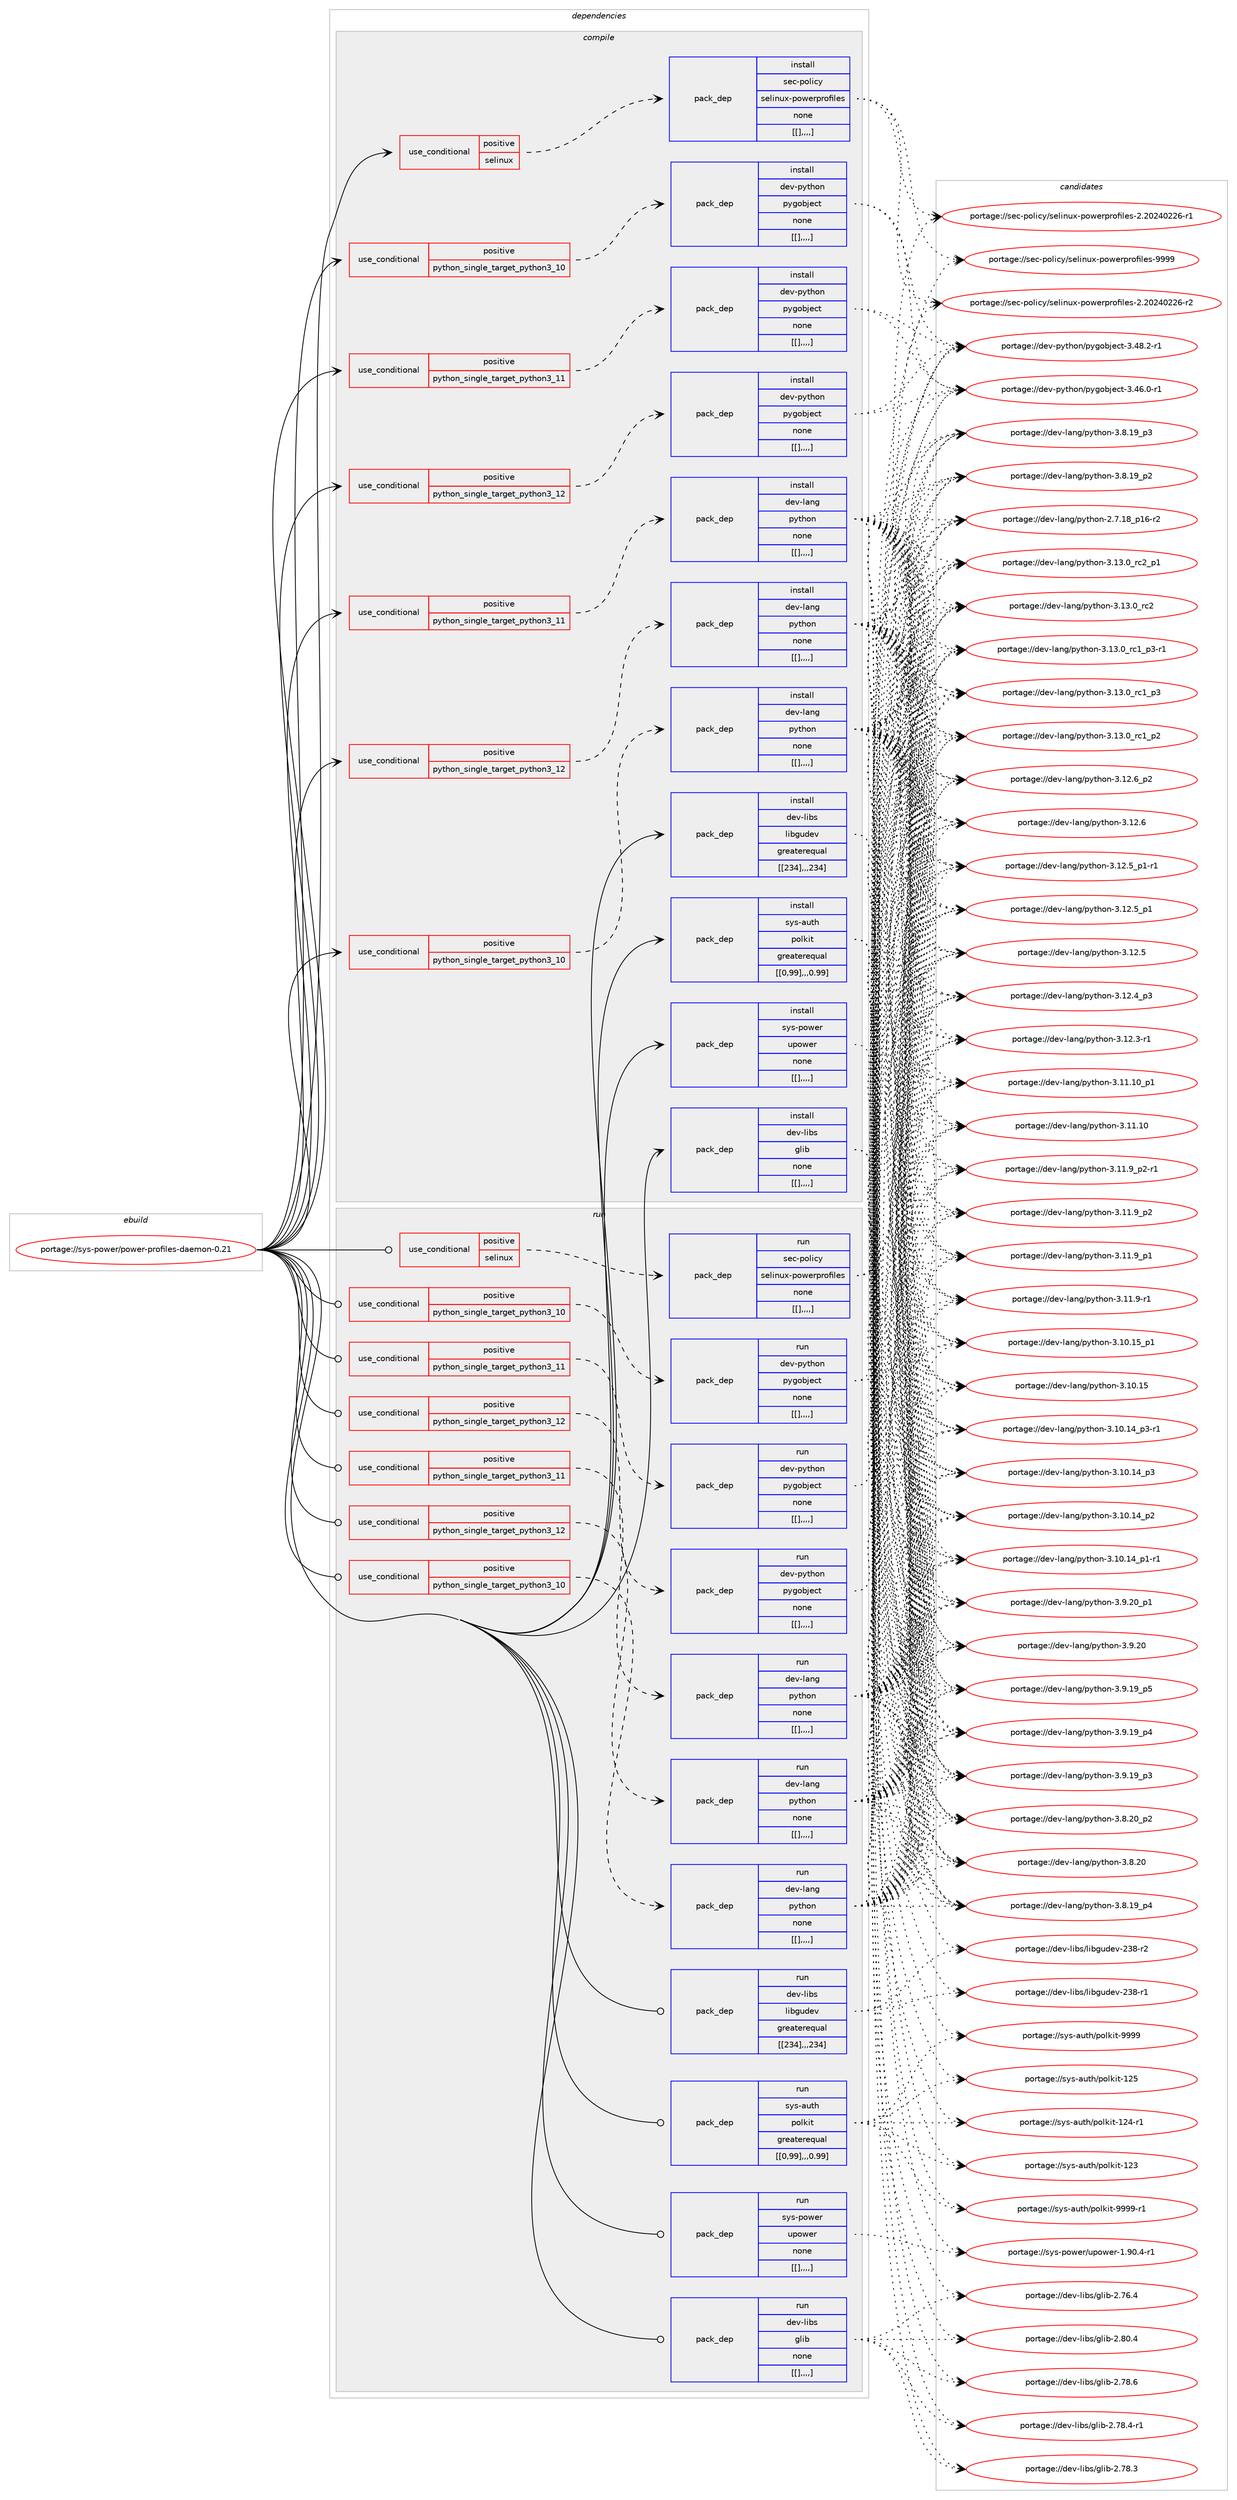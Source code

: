 digraph prolog {

# *************
# Graph options
# *************

newrank=true;
concentrate=true;
compound=true;
graph [rankdir=LR,fontname=Helvetica,fontsize=10,ranksep=1.5];#, ranksep=2.5, nodesep=0.2];
edge  [arrowhead=vee];
node  [fontname=Helvetica,fontsize=10];

# **********
# The ebuild
# **********

subgraph cluster_leftcol {
color=gray;
label=<<i>ebuild</i>>;
id [label="portage://sys-power/power-profiles-daemon-0.21", color=red, width=4, href="../sys-power/power-profiles-daemon-0.21.svg"];
}

# ****************
# The dependencies
# ****************

subgraph cluster_midcol {
color=gray;
label=<<i>dependencies</i>>;
subgraph cluster_compile {
fillcolor="#eeeeee";
style=filled;
label=<<i>compile</i>>;
subgraph cond123290 {
dependency456068 [label=<<TABLE BORDER="0" CELLBORDER="1" CELLSPACING="0" CELLPADDING="4"><TR><TD ROWSPAN="3" CELLPADDING="10">use_conditional</TD></TR><TR><TD>positive</TD></TR><TR><TD>python_single_target_python3_10</TD></TR></TABLE>>, shape=none, color=red];
subgraph pack329768 {
dependency456069 [label=<<TABLE BORDER="0" CELLBORDER="1" CELLSPACING="0" CELLPADDING="4" WIDTH="220"><TR><TD ROWSPAN="6" CELLPADDING="30">pack_dep</TD></TR><TR><TD WIDTH="110">install</TD></TR><TR><TD>dev-lang</TD></TR><TR><TD>python</TD></TR><TR><TD>none</TD></TR><TR><TD>[[],,,,]</TD></TR></TABLE>>, shape=none, color=blue];
}
dependency456068:e -> dependency456069:w [weight=20,style="dashed",arrowhead="vee"];
}
id:e -> dependency456068:w [weight=20,style="solid",arrowhead="vee"];
subgraph cond123291 {
dependency456070 [label=<<TABLE BORDER="0" CELLBORDER="1" CELLSPACING="0" CELLPADDING="4"><TR><TD ROWSPAN="3" CELLPADDING="10">use_conditional</TD></TR><TR><TD>positive</TD></TR><TR><TD>python_single_target_python3_10</TD></TR></TABLE>>, shape=none, color=red];
subgraph pack329769 {
dependency456071 [label=<<TABLE BORDER="0" CELLBORDER="1" CELLSPACING="0" CELLPADDING="4" WIDTH="220"><TR><TD ROWSPAN="6" CELLPADDING="30">pack_dep</TD></TR><TR><TD WIDTH="110">install</TD></TR><TR><TD>dev-python</TD></TR><TR><TD>pygobject</TD></TR><TR><TD>none</TD></TR><TR><TD>[[],,,,]</TD></TR></TABLE>>, shape=none, color=blue];
}
dependency456070:e -> dependency456071:w [weight=20,style="dashed",arrowhead="vee"];
}
id:e -> dependency456070:w [weight=20,style="solid",arrowhead="vee"];
subgraph cond123292 {
dependency456072 [label=<<TABLE BORDER="0" CELLBORDER="1" CELLSPACING="0" CELLPADDING="4"><TR><TD ROWSPAN="3" CELLPADDING="10">use_conditional</TD></TR><TR><TD>positive</TD></TR><TR><TD>python_single_target_python3_11</TD></TR></TABLE>>, shape=none, color=red];
subgraph pack329770 {
dependency456073 [label=<<TABLE BORDER="0" CELLBORDER="1" CELLSPACING="0" CELLPADDING="4" WIDTH="220"><TR><TD ROWSPAN="6" CELLPADDING="30">pack_dep</TD></TR><TR><TD WIDTH="110">install</TD></TR><TR><TD>dev-lang</TD></TR><TR><TD>python</TD></TR><TR><TD>none</TD></TR><TR><TD>[[],,,,]</TD></TR></TABLE>>, shape=none, color=blue];
}
dependency456072:e -> dependency456073:w [weight=20,style="dashed",arrowhead="vee"];
}
id:e -> dependency456072:w [weight=20,style="solid",arrowhead="vee"];
subgraph cond123293 {
dependency456074 [label=<<TABLE BORDER="0" CELLBORDER="1" CELLSPACING="0" CELLPADDING="4"><TR><TD ROWSPAN="3" CELLPADDING="10">use_conditional</TD></TR><TR><TD>positive</TD></TR><TR><TD>python_single_target_python3_11</TD></TR></TABLE>>, shape=none, color=red];
subgraph pack329771 {
dependency456075 [label=<<TABLE BORDER="0" CELLBORDER="1" CELLSPACING="0" CELLPADDING="4" WIDTH="220"><TR><TD ROWSPAN="6" CELLPADDING="30">pack_dep</TD></TR><TR><TD WIDTH="110">install</TD></TR><TR><TD>dev-python</TD></TR><TR><TD>pygobject</TD></TR><TR><TD>none</TD></TR><TR><TD>[[],,,,]</TD></TR></TABLE>>, shape=none, color=blue];
}
dependency456074:e -> dependency456075:w [weight=20,style="dashed",arrowhead="vee"];
}
id:e -> dependency456074:w [weight=20,style="solid",arrowhead="vee"];
subgraph cond123294 {
dependency456076 [label=<<TABLE BORDER="0" CELLBORDER="1" CELLSPACING="0" CELLPADDING="4"><TR><TD ROWSPAN="3" CELLPADDING="10">use_conditional</TD></TR><TR><TD>positive</TD></TR><TR><TD>python_single_target_python3_12</TD></TR></TABLE>>, shape=none, color=red];
subgraph pack329772 {
dependency456077 [label=<<TABLE BORDER="0" CELLBORDER="1" CELLSPACING="0" CELLPADDING="4" WIDTH="220"><TR><TD ROWSPAN="6" CELLPADDING="30">pack_dep</TD></TR><TR><TD WIDTH="110">install</TD></TR><TR><TD>dev-lang</TD></TR><TR><TD>python</TD></TR><TR><TD>none</TD></TR><TR><TD>[[],,,,]</TD></TR></TABLE>>, shape=none, color=blue];
}
dependency456076:e -> dependency456077:w [weight=20,style="dashed",arrowhead="vee"];
}
id:e -> dependency456076:w [weight=20,style="solid",arrowhead="vee"];
subgraph cond123295 {
dependency456078 [label=<<TABLE BORDER="0" CELLBORDER="1" CELLSPACING="0" CELLPADDING="4"><TR><TD ROWSPAN="3" CELLPADDING="10">use_conditional</TD></TR><TR><TD>positive</TD></TR><TR><TD>python_single_target_python3_12</TD></TR></TABLE>>, shape=none, color=red];
subgraph pack329773 {
dependency456079 [label=<<TABLE BORDER="0" CELLBORDER="1" CELLSPACING="0" CELLPADDING="4" WIDTH="220"><TR><TD ROWSPAN="6" CELLPADDING="30">pack_dep</TD></TR><TR><TD WIDTH="110">install</TD></TR><TR><TD>dev-python</TD></TR><TR><TD>pygobject</TD></TR><TR><TD>none</TD></TR><TR><TD>[[],,,,]</TD></TR></TABLE>>, shape=none, color=blue];
}
dependency456078:e -> dependency456079:w [weight=20,style="dashed",arrowhead="vee"];
}
id:e -> dependency456078:w [weight=20,style="solid",arrowhead="vee"];
subgraph cond123296 {
dependency456080 [label=<<TABLE BORDER="0" CELLBORDER="1" CELLSPACING="0" CELLPADDING="4"><TR><TD ROWSPAN="3" CELLPADDING="10">use_conditional</TD></TR><TR><TD>positive</TD></TR><TR><TD>selinux</TD></TR></TABLE>>, shape=none, color=red];
subgraph pack329774 {
dependency456081 [label=<<TABLE BORDER="0" CELLBORDER="1" CELLSPACING="0" CELLPADDING="4" WIDTH="220"><TR><TD ROWSPAN="6" CELLPADDING="30">pack_dep</TD></TR><TR><TD WIDTH="110">install</TD></TR><TR><TD>sec-policy</TD></TR><TR><TD>selinux-powerprofiles</TD></TR><TR><TD>none</TD></TR><TR><TD>[[],,,,]</TD></TR></TABLE>>, shape=none, color=blue];
}
dependency456080:e -> dependency456081:w [weight=20,style="dashed",arrowhead="vee"];
}
id:e -> dependency456080:w [weight=20,style="solid",arrowhead="vee"];
subgraph pack329775 {
dependency456082 [label=<<TABLE BORDER="0" CELLBORDER="1" CELLSPACING="0" CELLPADDING="4" WIDTH="220"><TR><TD ROWSPAN="6" CELLPADDING="30">pack_dep</TD></TR><TR><TD WIDTH="110">install</TD></TR><TR><TD>dev-libs</TD></TR><TR><TD>glib</TD></TR><TR><TD>none</TD></TR><TR><TD>[[],,,,]</TD></TR></TABLE>>, shape=none, color=blue];
}
id:e -> dependency456082:w [weight=20,style="solid",arrowhead="vee"];
subgraph pack329776 {
dependency456083 [label=<<TABLE BORDER="0" CELLBORDER="1" CELLSPACING="0" CELLPADDING="4" WIDTH="220"><TR><TD ROWSPAN="6" CELLPADDING="30">pack_dep</TD></TR><TR><TD WIDTH="110">install</TD></TR><TR><TD>dev-libs</TD></TR><TR><TD>libgudev</TD></TR><TR><TD>greaterequal</TD></TR><TR><TD>[[234],,,234]</TD></TR></TABLE>>, shape=none, color=blue];
}
id:e -> dependency456083:w [weight=20,style="solid",arrowhead="vee"];
subgraph pack329777 {
dependency456084 [label=<<TABLE BORDER="0" CELLBORDER="1" CELLSPACING="0" CELLPADDING="4" WIDTH="220"><TR><TD ROWSPAN="6" CELLPADDING="30">pack_dep</TD></TR><TR><TD WIDTH="110">install</TD></TR><TR><TD>sys-auth</TD></TR><TR><TD>polkit</TD></TR><TR><TD>greaterequal</TD></TR><TR><TD>[[0,99],,,0.99]</TD></TR></TABLE>>, shape=none, color=blue];
}
id:e -> dependency456084:w [weight=20,style="solid",arrowhead="vee"];
subgraph pack329778 {
dependency456085 [label=<<TABLE BORDER="0" CELLBORDER="1" CELLSPACING="0" CELLPADDING="4" WIDTH="220"><TR><TD ROWSPAN="6" CELLPADDING="30">pack_dep</TD></TR><TR><TD WIDTH="110">install</TD></TR><TR><TD>sys-power</TD></TR><TR><TD>upower</TD></TR><TR><TD>none</TD></TR><TR><TD>[[],,,,]</TD></TR></TABLE>>, shape=none, color=blue];
}
id:e -> dependency456085:w [weight=20,style="solid",arrowhead="vee"];
}
subgraph cluster_compileandrun {
fillcolor="#eeeeee";
style=filled;
label=<<i>compile and run</i>>;
}
subgraph cluster_run {
fillcolor="#eeeeee";
style=filled;
label=<<i>run</i>>;
subgraph cond123297 {
dependency456086 [label=<<TABLE BORDER="0" CELLBORDER="1" CELLSPACING="0" CELLPADDING="4"><TR><TD ROWSPAN="3" CELLPADDING="10">use_conditional</TD></TR><TR><TD>positive</TD></TR><TR><TD>python_single_target_python3_10</TD></TR></TABLE>>, shape=none, color=red];
subgraph pack329779 {
dependency456087 [label=<<TABLE BORDER="0" CELLBORDER="1" CELLSPACING="0" CELLPADDING="4" WIDTH="220"><TR><TD ROWSPAN="6" CELLPADDING="30">pack_dep</TD></TR><TR><TD WIDTH="110">run</TD></TR><TR><TD>dev-lang</TD></TR><TR><TD>python</TD></TR><TR><TD>none</TD></TR><TR><TD>[[],,,,]</TD></TR></TABLE>>, shape=none, color=blue];
}
dependency456086:e -> dependency456087:w [weight=20,style="dashed",arrowhead="vee"];
}
id:e -> dependency456086:w [weight=20,style="solid",arrowhead="odot"];
subgraph cond123298 {
dependency456088 [label=<<TABLE BORDER="0" CELLBORDER="1" CELLSPACING="0" CELLPADDING="4"><TR><TD ROWSPAN="3" CELLPADDING="10">use_conditional</TD></TR><TR><TD>positive</TD></TR><TR><TD>python_single_target_python3_10</TD></TR></TABLE>>, shape=none, color=red];
subgraph pack329780 {
dependency456089 [label=<<TABLE BORDER="0" CELLBORDER="1" CELLSPACING="0" CELLPADDING="4" WIDTH="220"><TR><TD ROWSPAN="6" CELLPADDING="30">pack_dep</TD></TR><TR><TD WIDTH="110">run</TD></TR><TR><TD>dev-python</TD></TR><TR><TD>pygobject</TD></TR><TR><TD>none</TD></TR><TR><TD>[[],,,,]</TD></TR></TABLE>>, shape=none, color=blue];
}
dependency456088:e -> dependency456089:w [weight=20,style="dashed",arrowhead="vee"];
}
id:e -> dependency456088:w [weight=20,style="solid",arrowhead="odot"];
subgraph cond123299 {
dependency456090 [label=<<TABLE BORDER="0" CELLBORDER="1" CELLSPACING="0" CELLPADDING="4"><TR><TD ROWSPAN="3" CELLPADDING="10">use_conditional</TD></TR><TR><TD>positive</TD></TR><TR><TD>python_single_target_python3_11</TD></TR></TABLE>>, shape=none, color=red];
subgraph pack329781 {
dependency456091 [label=<<TABLE BORDER="0" CELLBORDER="1" CELLSPACING="0" CELLPADDING="4" WIDTH="220"><TR><TD ROWSPAN="6" CELLPADDING="30">pack_dep</TD></TR><TR><TD WIDTH="110">run</TD></TR><TR><TD>dev-lang</TD></TR><TR><TD>python</TD></TR><TR><TD>none</TD></TR><TR><TD>[[],,,,]</TD></TR></TABLE>>, shape=none, color=blue];
}
dependency456090:e -> dependency456091:w [weight=20,style="dashed",arrowhead="vee"];
}
id:e -> dependency456090:w [weight=20,style="solid",arrowhead="odot"];
subgraph cond123300 {
dependency456092 [label=<<TABLE BORDER="0" CELLBORDER="1" CELLSPACING="0" CELLPADDING="4"><TR><TD ROWSPAN="3" CELLPADDING="10">use_conditional</TD></TR><TR><TD>positive</TD></TR><TR><TD>python_single_target_python3_11</TD></TR></TABLE>>, shape=none, color=red];
subgraph pack329782 {
dependency456093 [label=<<TABLE BORDER="0" CELLBORDER="1" CELLSPACING="0" CELLPADDING="4" WIDTH="220"><TR><TD ROWSPAN="6" CELLPADDING="30">pack_dep</TD></TR><TR><TD WIDTH="110">run</TD></TR><TR><TD>dev-python</TD></TR><TR><TD>pygobject</TD></TR><TR><TD>none</TD></TR><TR><TD>[[],,,,]</TD></TR></TABLE>>, shape=none, color=blue];
}
dependency456092:e -> dependency456093:w [weight=20,style="dashed",arrowhead="vee"];
}
id:e -> dependency456092:w [weight=20,style="solid",arrowhead="odot"];
subgraph cond123301 {
dependency456094 [label=<<TABLE BORDER="0" CELLBORDER="1" CELLSPACING="0" CELLPADDING="4"><TR><TD ROWSPAN="3" CELLPADDING="10">use_conditional</TD></TR><TR><TD>positive</TD></TR><TR><TD>python_single_target_python3_12</TD></TR></TABLE>>, shape=none, color=red];
subgraph pack329783 {
dependency456095 [label=<<TABLE BORDER="0" CELLBORDER="1" CELLSPACING="0" CELLPADDING="4" WIDTH="220"><TR><TD ROWSPAN="6" CELLPADDING="30">pack_dep</TD></TR><TR><TD WIDTH="110">run</TD></TR><TR><TD>dev-lang</TD></TR><TR><TD>python</TD></TR><TR><TD>none</TD></TR><TR><TD>[[],,,,]</TD></TR></TABLE>>, shape=none, color=blue];
}
dependency456094:e -> dependency456095:w [weight=20,style="dashed",arrowhead="vee"];
}
id:e -> dependency456094:w [weight=20,style="solid",arrowhead="odot"];
subgraph cond123302 {
dependency456096 [label=<<TABLE BORDER="0" CELLBORDER="1" CELLSPACING="0" CELLPADDING="4"><TR><TD ROWSPAN="3" CELLPADDING="10">use_conditional</TD></TR><TR><TD>positive</TD></TR><TR><TD>python_single_target_python3_12</TD></TR></TABLE>>, shape=none, color=red];
subgraph pack329784 {
dependency456097 [label=<<TABLE BORDER="0" CELLBORDER="1" CELLSPACING="0" CELLPADDING="4" WIDTH="220"><TR><TD ROWSPAN="6" CELLPADDING="30">pack_dep</TD></TR><TR><TD WIDTH="110">run</TD></TR><TR><TD>dev-python</TD></TR><TR><TD>pygobject</TD></TR><TR><TD>none</TD></TR><TR><TD>[[],,,,]</TD></TR></TABLE>>, shape=none, color=blue];
}
dependency456096:e -> dependency456097:w [weight=20,style="dashed",arrowhead="vee"];
}
id:e -> dependency456096:w [weight=20,style="solid",arrowhead="odot"];
subgraph cond123303 {
dependency456098 [label=<<TABLE BORDER="0" CELLBORDER="1" CELLSPACING="0" CELLPADDING="4"><TR><TD ROWSPAN="3" CELLPADDING="10">use_conditional</TD></TR><TR><TD>positive</TD></TR><TR><TD>selinux</TD></TR></TABLE>>, shape=none, color=red];
subgraph pack329785 {
dependency456099 [label=<<TABLE BORDER="0" CELLBORDER="1" CELLSPACING="0" CELLPADDING="4" WIDTH="220"><TR><TD ROWSPAN="6" CELLPADDING="30">pack_dep</TD></TR><TR><TD WIDTH="110">run</TD></TR><TR><TD>sec-policy</TD></TR><TR><TD>selinux-powerprofiles</TD></TR><TR><TD>none</TD></TR><TR><TD>[[],,,,]</TD></TR></TABLE>>, shape=none, color=blue];
}
dependency456098:e -> dependency456099:w [weight=20,style="dashed",arrowhead="vee"];
}
id:e -> dependency456098:w [weight=20,style="solid",arrowhead="odot"];
subgraph pack329786 {
dependency456100 [label=<<TABLE BORDER="0" CELLBORDER="1" CELLSPACING="0" CELLPADDING="4" WIDTH="220"><TR><TD ROWSPAN="6" CELLPADDING="30">pack_dep</TD></TR><TR><TD WIDTH="110">run</TD></TR><TR><TD>dev-libs</TD></TR><TR><TD>glib</TD></TR><TR><TD>none</TD></TR><TR><TD>[[],,,,]</TD></TR></TABLE>>, shape=none, color=blue];
}
id:e -> dependency456100:w [weight=20,style="solid",arrowhead="odot"];
subgraph pack329787 {
dependency456101 [label=<<TABLE BORDER="0" CELLBORDER="1" CELLSPACING="0" CELLPADDING="4" WIDTH="220"><TR><TD ROWSPAN="6" CELLPADDING="30">pack_dep</TD></TR><TR><TD WIDTH="110">run</TD></TR><TR><TD>dev-libs</TD></TR><TR><TD>libgudev</TD></TR><TR><TD>greaterequal</TD></TR><TR><TD>[[234],,,234]</TD></TR></TABLE>>, shape=none, color=blue];
}
id:e -> dependency456101:w [weight=20,style="solid",arrowhead="odot"];
subgraph pack329788 {
dependency456102 [label=<<TABLE BORDER="0" CELLBORDER="1" CELLSPACING="0" CELLPADDING="4" WIDTH="220"><TR><TD ROWSPAN="6" CELLPADDING="30">pack_dep</TD></TR><TR><TD WIDTH="110">run</TD></TR><TR><TD>sys-auth</TD></TR><TR><TD>polkit</TD></TR><TR><TD>greaterequal</TD></TR><TR><TD>[[0,99],,,0.99]</TD></TR></TABLE>>, shape=none, color=blue];
}
id:e -> dependency456102:w [weight=20,style="solid",arrowhead="odot"];
subgraph pack329789 {
dependency456103 [label=<<TABLE BORDER="0" CELLBORDER="1" CELLSPACING="0" CELLPADDING="4" WIDTH="220"><TR><TD ROWSPAN="6" CELLPADDING="30">pack_dep</TD></TR><TR><TD WIDTH="110">run</TD></TR><TR><TD>sys-power</TD></TR><TR><TD>upower</TD></TR><TR><TD>none</TD></TR><TR><TD>[[],,,,]</TD></TR></TABLE>>, shape=none, color=blue];
}
id:e -> dependency456103:w [weight=20,style="solid",arrowhead="odot"];
}
}

# **************
# The candidates
# **************

subgraph cluster_choices {
rank=same;
color=gray;
label=<<i>candidates</i>>;

subgraph choice329768 {
color=black;
nodesep=1;
choice100101118451089711010347112121116104111110455146495146489511499509511249 [label="portage://dev-lang/python-3.13.0_rc2_p1", color=red, width=4,href="../dev-lang/python-3.13.0_rc2_p1.svg"];
choice10010111845108971101034711212111610411111045514649514648951149950 [label="portage://dev-lang/python-3.13.0_rc2", color=red, width=4,href="../dev-lang/python-3.13.0_rc2.svg"];
choice1001011184510897110103471121211161041111104551464951464895114994995112514511449 [label="portage://dev-lang/python-3.13.0_rc1_p3-r1", color=red, width=4,href="../dev-lang/python-3.13.0_rc1_p3-r1.svg"];
choice100101118451089711010347112121116104111110455146495146489511499499511251 [label="portage://dev-lang/python-3.13.0_rc1_p3", color=red, width=4,href="../dev-lang/python-3.13.0_rc1_p3.svg"];
choice100101118451089711010347112121116104111110455146495146489511499499511250 [label="portage://dev-lang/python-3.13.0_rc1_p2", color=red, width=4,href="../dev-lang/python-3.13.0_rc1_p2.svg"];
choice100101118451089711010347112121116104111110455146495046549511250 [label="portage://dev-lang/python-3.12.6_p2", color=red, width=4,href="../dev-lang/python-3.12.6_p2.svg"];
choice10010111845108971101034711212111610411111045514649504654 [label="portage://dev-lang/python-3.12.6", color=red, width=4,href="../dev-lang/python-3.12.6.svg"];
choice1001011184510897110103471121211161041111104551464950465395112494511449 [label="portage://dev-lang/python-3.12.5_p1-r1", color=red, width=4,href="../dev-lang/python-3.12.5_p1-r1.svg"];
choice100101118451089711010347112121116104111110455146495046539511249 [label="portage://dev-lang/python-3.12.5_p1", color=red, width=4,href="../dev-lang/python-3.12.5_p1.svg"];
choice10010111845108971101034711212111610411111045514649504653 [label="portage://dev-lang/python-3.12.5", color=red, width=4,href="../dev-lang/python-3.12.5.svg"];
choice100101118451089711010347112121116104111110455146495046529511251 [label="portage://dev-lang/python-3.12.4_p3", color=red, width=4,href="../dev-lang/python-3.12.4_p3.svg"];
choice100101118451089711010347112121116104111110455146495046514511449 [label="portage://dev-lang/python-3.12.3-r1", color=red, width=4,href="../dev-lang/python-3.12.3-r1.svg"];
choice10010111845108971101034711212111610411111045514649494649489511249 [label="portage://dev-lang/python-3.11.10_p1", color=red, width=4,href="../dev-lang/python-3.11.10_p1.svg"];
choice1001011184510897110103471121211161041111104551464949464948 [label="portage://dev-lang/python-3.11.10", color=red, width=4,href="../dev-lang/python-3.11.10.svg"];
choice1001011184510897110103471121211161041111104551464949465795112504511449 [label="portage://dev-lang/python-3.11.9_p2-r1", color=red, width=4,href="../dev-lang/python-3.11.9_p2-r1.svg"];
choice100101118451089711010347112121116104111110455146494946579511250 [label="portage://dev-lang/python-3.11.9_p2", color=red, width=4,href="../dev-lang/python-3.11.9_p2.svg"];
choice100101118451089711010347112121116104111110455146494946579511249 [label="portage://dev-lang/python-3.11.9_p1", color=red, width=4,href="../dev-lang/python-3.11.9_p1.svg"];
choice100101118451089711010347112121116104111110455146494946574511449 [label="portage://dev-lang/python-3.11.9-r1", color=red, width=4,href="../dev-lang/python-3.11.9-r1.svg"];
choice10010111845108971101034711212111610411111045514649484649539511249 [label="portage://dev-lang/python-3.10.15_p1", color=red, width=4,href="../dev-lang/python-3.10.15_p1.svg"];
choice1001011184510897110103471121211161041111104551464948464953 [label="portage://dev-lang/python-3.10.15", color=red, width=4,href="../dev-lang/python-3.10.15.svg"];
choice100101118451089711010347112121116104111110455146494846495295112514511449 [label="portage://dev-lang/python-3.10.14_p3-r1", color=red, width=4,href="../dev-lang/python-3.10.14_p3-r1.svg"];
choice10010111845108971101034711212111610411111045514649484649529511251 [label="portage://dev-lang/python-3.10.14_p3", color=red, width=4,href="../dev-lang/python-3.10.14_p3.svg"];
choice10010111845108971101034711212111610411111045514649484649529511250 [label="portage://dev-lang/python-3.10.14_p2", color=red, width=4,href="../dev-lang/python-3.10.14_p2.svg"];
choice100101118451089711010347112121116104111110455146494846495295112494511449 [label="portage://dev-lang/python-3.10.14_p1-r1", color=red, width=4,href="../dev-lang/python-3.10.14_p1-r1.svg"];
choice100101118451089711010347112121116104111110455146574650489511249 [label="portage://dev-lang/python-3.9.20_p1", color=red, width=4,href="../dev-lang/python-3.9.20_p1.svg"];
choice10010111845108971101034711212111610411111045514657465048 [label="portage://dev-lang/python-3.9.20", color=red, width=4,href="../dev-lang/python-3.9.20.svg"];
choice100101118451089711010347112121116104111110455146574649579511253 [label="portage://dev-lang/python-3.9.19_p5", color=red, width=4,href="../dev-lang/python-3.9.19_p5.svg"];
choice100101118451089711010347112121116104111110455146574649579511252 [label="portage://dev-lang/python-3.9.19_p4", color=red, width=4,href="../dev-lang/python-3.9.19_p4.svg"];
choice100101118451089711010347112121116104111110455146574649579511251 [label="portage://dev-lang/python-3.9.19_p3", color=red, width=4,href="../dev-lang/python-3.9.19_p3.svg"];
choice100101118451089711010347112121116104111110455146564650489511250 [label="portage://dev-lang/python-3.8.20_p2", color=red, width=4,href="../dev-lang/python-3.8.20_p2.svg"];
choice10010111845108971101034711212111610411111045514656465048 [label="portage://dev-lang/python-3.8.20", color=red, width=4,href="../dev-lang/python-3.8.20.svg"];
choice100101118451089711010347112121116104111110455146564649579511252 [label="portage://dev-lang/python-3.8.19_p4", color=red, width=4,href="../dev-lang/python-3.8.19_p4.svg"];
choice100101118451089711010347112121116104111110455146564649579511251 [label="portage://dev-lang/python-3.8.19_p3", color=red, width=4,href="../dev-lang/python-3.8.19_p3.svg"];
choice100101118451089711010347112121116104111110455146564649579511250 [label="portage://dev-lang/python-3.8.19_p2", color=red, width=4,href="../dev-lang/python-3.8.19_p2.svg"];
choice100101118451089711010347112121116104111110455046554649569511249544511450 [label="portage://dev-lang/python-2.7.18_p16-r2", color=red, width=4,href="../dev-lang/python-2.7.18_p16-r2.svg"];
dependency456069:e -> choice100101118451089711010347112121116104111110455146495146489511499509511249:w [style=dotted,weight="100"];
dependency456069:e -> choice10010111845108971101034711212111610411111045514649514648951149950:w [style=dotted,weight="100"];
dependency456069:e -> choice1001011184510897110103471121211161041111104551464951464895114994995112514511449:w [style=dotted,weight="100"];
dependency456069:e -> choice100101118451089711010347112121116104111110455146495146489511499499511251:w [style=dotted,weight="100"];
dependency456069:e -> choice100101118451089711010347112121116104111110455146495146489511499499511250:w [style=dotted,weight="100"];
dependency456069:e -> choice100101118451089711010347112121116104111110455146495046549511250:w [style=dotted,weight="100"];
dependency456069:e -> choice10010111845108971101034711212111610411111045514649504654:w [style=dotted,weight="100"];
dependency456069:e -> choice1001011184510897110103471121211161041111104551464950465395112494511449:w [style=dotted,weight="100"];
dependency456069:e -> choice100101118451089711010347112121116104111110455146495046539511249:w [style=dotted,weight="100"];
dependency456069:e -> choice10010111845108971101034711212111610411111045514649504653:w [style=dotted,weight="100"];
dependency456069:e -> choice100101118451089711010347112121116104111110455146495046529511251:w [style=dotted,weight="100"];
dependency456069:e -> choice100101118451089711010347112121116104111110455146495046514511449:w [style=dotted,weight="100"];
dependency456069:e -> choice10010111845108971101034711212111610411111045514649494649489511249:w [style=dotted,weight="100"];
dependency456069:e -> choice1001011184510897110103471121211161041111104551464949464948:w [style=dotted,weight="100"];
dependency456069:e -> choice1001011184510897110103471121211161041111104551464949465795112504511449:w [style=dotted,weight="100"];
dependency456069:e -> choice100101118451089711010347112121116104111110455146494946579511250:w [style=dotted,weight="100"];
dependency456069:e -> choice100101118451089711010347112121116104111110455146494946579511249:w [style=dotted,weight="100"];
dependency456069:e -> choice100101118451089711010347112121116104111110455146494946574511449:w [style=dotted,weight="100"];
dependency456069:e -> choice10010111845108971101034711212111610411111045514649484649539511249:w [style=dotted,weight="100"];
dependency456069:e -> choice1001011184510897110103471121211161041111104551464948464953:w [style=dotted,weight="100"];
dependency456069:e -> choice100101118451089711010347112121116104111110455146494846495295112514511449:w [style=dotted,weight="100"];
dependency456069:e -> choice10010111845108971101034711212111610411111045514649484649529511251:w [style=dotted,weight="100"];
dependency456069:e -> choice10010111845108971101034711212111610411111045514649484649529511250:w [style=dotted,weight="100"];
dependency456069:e -> choice100101118451089711010347112121116104111110455146494846495295112494511449:w [style=dotted,weight="100"];
dependency456069:e -> choice100101118451089711010347112121116104111110455146574650489511249:w [style=dotted,weight="100"];
dependency456069:e -> choice10010111845108971101034711212111610411111045514657465048:w [style=dotted,weight="100"];
dependency456069:e -> choice100101118451089711010347112121116104111110455146574649579511253:w [style=dotted,weight="100"];
dependency456069:e -> choice100101118451089711010347112121116104111110455146574649579511252:w [style=dotted,weight="100"];
dependency456069:e -> choice100101118451089711010347112121116104111110455146574649579511251:w [style=dotted,weight="100"];
dependency456069:e -> choice100101118451089711010347112121116104111110455146564650489511250:w [style=dotted,weight="100"];
dependency456069:e -> choice10010111845108971101034711212111610411111045514656465048:w [style=dotted,weight="100"];
dependency456069:e -> choice100101118451089711010347112121116104111110455146564649579511252:w [style=dotted,weight="100"];
dependency456069:e -> choice100101118451089711010347112121116104111110455146564649579511251:w [style=dotted,weight="100"];
dependency456069:e -> choice100101118451089711010347112121116104111110455146564649579511250:w [style=dotted,weight="100"];
dependency456069:e -> choice100101118451089711010347112121116104111110455046554649569511249544511450:w [style=dotted,weight="100"];
}
subgraph choice329769 {
color=black;
nodesep=1;
choice10010111845112121116104111110471121211031119810610199116455146525646504511449 [label="portage://dev-python/pygobject-3.48.2-r1", color=red, width=4,href="../dev-python/pygobject-3.48.2-r1.svg"];
choice10010111845112121116104111110471121211031119810610199116455146525446484511449 [label="portage://dev-python/pygobject-3.46.0-r1", color=red, width=4,href="../dev-python/pygobject-3.46.0-r1.svg"];
dependency456071:e -> choice10010111845112121116104111110471121211031119810610199116455146525646504511449:w [style=dotted,weight="100"];
dependency456071:e -> choice10010111845112121116104111110471121211031119810610199116455146525446484511449:w [style=dotted,weight="100"];
}
subgraph choice329770 {
color=black;
nodesep=1;
choice100101118451089711010347112121116104111110455146495146489511499509511249 [label="portage://dev-lang/python-3.13.0_rc2_p1", color=red, width=4,href="../dev-lang/python-3.13.0_rc2_p1.svg"];
choice10010111845108971101034711212111610411111045514649514648951149950 [label="portage://dev-lang/python-3.13.0_rc2", color=red, width=4,href="../dev-lang/python-3.13.0_rc2.svg"];
choice1001011184510897110103471121211161041111104551464951464895114994995112514511449 [label="portage://dev-lang/python-3.13.0_rc1_p3-r1", color=red, width=4,href="../dev-lang/python-3.13.0_rc1_p3-r1.svg"];
choice100101118451089711010347112121116104111110455146495146489511499499511251 [label="portage://dev-lang/python-3.13.0_rc1_p3", color=red, width=4,href="../dev-lang/python-3.13.0_rc1_p3.svg"];
choice100101118451089711010347112121116104111110455146495146489511499499511250 [label="portage://dev-lang/python-3.13.0_rc1_p2", color=red, width=4,href="../dev-lang/python-3.13.0_rc1_p2.svg"];
choice100101118451089711010347112121116104111110455146495046549511250 [label="portage://dev-lang/python-3.12.6_p2", color=red, width=4,href="../dev-lang/python-3.12.6_p2.svg"];
choice10010111845108971101034711212111610411111045514649504654 [label="portage://dev-lang/python-3.12.6", color=red, width=4,href="../dev-lang/python-3.12.6.svg"];
choice1001011184510897110103471121211161041111104551464950465395112494511449 [label="portage://dev-lang/python-3.12.5_p1-r1", color=red, width=4,href="../dev-lang/python-3.12.5_p1-r1.svg"];
choice100101118451089711010347112121116104111110455146495046539511249 [label="portage://dev-lang/python-3.12.5_p1", color=red, width=4,href="../dev-lang/python-3.12.5_p1.svg"];
choice10010111845108971101034711212111610411111045514649504653 [label="portage://dev-lang/python-3.12.5", color=red, width=4,href="../dev-lang/python-3.12.5.svg"];
choice100101118451089711010347112121116104111110455146495046529511251 [label="portage://dev-lang/python-3.12.4_p3", color=red, width=4,href="../dev-lang/python-3.12.4_p3.svg"];
choice100101118451089711010347112121116104111110455146495046514511449 [label="portage://dev-lang/python-3.12.3-r1", color=red, width=4,href="../dev-lang/python-3.12.3-r1.svg"];
choice10010111845108971101034711212111610411111045514649494649489511249 [label="portage://dev-lang/python-3.11.10_p1", color=red, width=4,href="../dev-lang/python-3.11.10_p1.svg"];
choice1001011184510897110103471121211161041111104551464949464948 [label="portage://dev-lang/python-3.11.10", color=red, width=4,href="../dev-lang/python-3.11.10.svg"];
choice1001011184510897110103471121211161041111104551464949465795112504511449 [label="portage://dev-lang/python-3.11.9_p2-r1", color=red, width=4,href="../dev-lang/python-3.11.9_p2-r1.svg"];
choice100101118451089711010347112121116104111110455146494946579511250 [label="portage://dev-lang/python-3.11.9_p2", color=red, width=4,href="../dev-lang/python-3.11.9_p2.svg"];
choice100101118451089711010347112121116104111110455146494946579511249 [label="portage://dev-lang/python-3.11.9_p1", color=red, width=4,href="../dev-lang/python-3.11.9_p1.svg"];
choice100101118451089711010347112121116104111110455146494946574511449 [label="portage://dev-lang/python-3.11.9-r1", color=red, width=4,href="../dev-lang/python-3.11.9-r1.svg"];
choice10010111845108971101034711212111610411111045514649484649539511249 [label="portage://dev-lang/python-3.10.15_p1", color=red, width=4,href="../dev-lang/python-3.10.15_p1.svg"];
choice1001011184510897110103471121211161041111104551464948464953 [label="portage://dev-lang/python-3.10.15", color=red, width=4,href="../dev-lang/python-3.10.15.svg"];
choice100101118451089711010347112121116104111110455146494846495295112514511449 [label="portage://dev-lang/python-3.10.14_p3-r1", color=red, width=4,href="../dev-lang/python-3.10.14_p3-r1.svg"];
choice10010111845108971101034711212111610411111045514649484649529511251 [label="portage://dev-lang/python-3.10.14_p3", color=red, width=4,href="../dev-lang/python-3.10.14_p3.svg"];
choice10010111845108971101034711212111610411111045514649484649529511250 [label="portage://dev-lang/python-3.10.14_p2", color=red, width=4,href="../dev-lang/python-3.10.14_p2.svg"];
choice100101118451089711010347112121116104111110455146494846495295112494511449 [label="portage://dev-lang/python-3.10.14_p1-r1", color=red, width=4,href="../dev-lang/python-3.10.14_p1-r1.svg"];
choice100101118451089711010347112121116104111110455146574650489511249 [label="portage://dev-lang/python-3.9.20_p1", color=red, width=4,href="../dev-lang/python-3.9.20_p1.svg"];
choice10010111845108971101034711212111610411111045514657465048 [label="portage://dev-lang/python-3.9.20", color=red, width=4,href="../dev-lang/python-3.9.20.svg"];
choice100101118451089711010347112121116104111110455146574649579511253 [label="portage://dev-lang/python-3.9.19_p5", color=red, width=4,href="../dev-lang/python-3.9.19_p5.svg"];
choice100101118451089711010347112121116104111110455146574649579511252 [label="portage://dev-lang/python-3.9.19_p4", color=red, width=4,href="../dev-lang/python-3.9.19_p4.svg"];
choice100101118451089711010347112121116104111110455146574649579511251 [label="portage://dev-lang/python-3.9.19_p3", color=red, width=4,href="../dev-lang/python-3.9.19_p3.svg"];
choice100101118451089711010347112121116104111110455146564650489511250 [label="portage://dev-lang/python-3.8.20_p2", color=red, width=4,href="../dev-lang/python-3.8.20_p2.svg"];
choice10010111845108971101034711212111610411111045514656465048 [label="portage://dev-lang/python-3.8.20", color=red, width=4,href="../dev-lang/python-3.8.20.svg"];
choice100101118451089711010347112121116104111110455146564649579511252 [label="portage://dev-lang/python-3.8.19_p4", color=red, width=4,href="../dev-lang/python-3.8.19_p4.svg"];
choice100101118451089711010347112121116104111110455146564649579511251 [label="portage://dev-lang/python-3.8.19_p3", color=red, width=4,href="../dev-lang/python-3.8.19_p3.svg"];
choice100101118451089711010347112121116104111110455146564649579511250 [label="portage://dev-lang/python-3.8.19_p2", color=red, width=4,href="../dev-lang/python-3.8.19_p2.svg"];
choice100101118451089711010347112121116104111110455046554649569511249544511450 [label="portage://dev-lang/python-2.7.18_p16-r2", color=red, width=4,href="../dev-lang/python-2.7.18_p16-r2.svg"];
dependency456073:e -> choice100101118451089711010347112121116104111110455146495146489511499509511249:w [style=dotted,weight="100"];
dependency456073:e -> choice10010111845108971101034711212111610411111045514649514648951149950:w [style=dotted,weight="100"];
dependency456073:e -> choice1001011184510897110103471121211161041111104551464951464895114994995112514511449:w [style=dotted,weight="100"];
dependency456073:e -> choice100101118451089711010347112121116104111110455146495146489511499499511251:w [style=dotted,weight="100"];
dependency456073:e -> choice100101118451089711010347112121116104111110455146495146489511499499511250:w [style=dotted,weight="100"];
dependency456073:e -> choice100101118451089711010347112121116104111110455146495046549511250:w [style=dotted,weight="100"];
dependency456073:e -> choice10010111845108971101034711212111610411111045514649504654:w [style=dotted,weight="100"];
dependency456073:e -> choice1001011184510897110103471121211161041111104551464950465395112494511449:w [style=dotted,weight="100"];
dependency456073:e -> choice100101118451089711010347112121116104111110455146495046539511249:w [style=dotted,weight="100"];
dependency456073:e -> choice10010111845108971101034711212111610411111045514649504653:w [style=dotted,weight="100"];
dependency456073:e -> choice100101118451089711010347112121116104111110455146495046529511251:w [style=dotted,weight="100"];
dependency456073:e -> choice100101118451089711010347112121116104111110455146495046514511449:w [style=dotted,weight="100"];
dependency456073:e -> choice10010111845108971101034711212111610411111045514649494649489511249:w [style=dotted,weight="100"];
dependency456073:e -> choice1001011184510897110103471121211161041111104551464949464948:w [style=dotted,weight="100"];
dependency456073:e -> choice1001011184510897110103471121211161041111104551464949465795112504511449:w [style=dotted,weight="100"];
dependency456073:e -> choice100101118451089711010347112121116104111110455146494946579511250:w [style=dotted,weight="100"];
dependency456073:e -> choice100101118451089711010347112121116104111110455146494946579511249:w [style=dotted,weight="100"];
dependency456073:e -> choice100101118451089711010347112121116104111110455146494946574511449:w [style=dotted,weight="100"];
dependency456073:e -> choice10010111845108971101034711212111610411111045514649484649539511249:w [style=dotted,weight="100"];
dependency456073:e -> choice1001011184510897110103471121211161041111104551464948464953:w [style=dotted,weight="100"];
dependency456073:e -> choice100101118451089711010347112121116104111110455146494846495295112514511449:w [style=dotted,weight="100"];
dependency456073:e -> choice10010111845108971101034711212111610411111045514649484649529511251:w [style=dotted,weight="100"];
dependency456073:e -> choice10010111845108971101034711212111610411111045514649484649529511250:w [style=dotted,weight="100"];
dependency456073:e -> choice100101118451089711010347112121116104111110455146494846495295112494511449:w [style=dotted,weight="100"];
dependency456073:e -> choice100101118451089711010347112121116104111110455146574650489511249:w [style=dotted,weight="100"];
dependency456073:e -> choice10010111845108971101034711212111610411111045514657465048:w [style=dotted,weight="100"];
dependency456073:e -> choice100101118451089711010347112121116104111110455146574649579511253:w [style=dotted,weight="100"];
dependency456073:e -> choice100101118451089711010347112121116104111110455146574649579511252:w [style=dotted,weight="100"];
dependency456073:e -> choice100101118451089711010347112121116104111110455146574649579511251:w [style=dotted,weight="100"];
dependency456073:e -> choice100101118451089711010347112121116104111110455146564650489511250:w [style=dotted,weight="100"];
dependency456073:e -> choice10010111845108971101034711212111610411111045514656465048:w [style=dotted,weight="100"];
dependency456073:e -> choice100101118451089711010347112121116104111110455146564649579511252:w [style=dotted,weight="100"];
dependency456073:e -> choice100101118451089711010347112121116104111110455146564649579511251:w [style=dotted,weight="100"];
dependency456073:e -> choice100101118451089711010347112121116104111110455146564649579511250:w [style=dotted,weight="100"];
dependency456073:e -> choice100101118451089711010347112121116104111110455046554649569511249544511450:w [style=dotted,weight="100"];
}
subgraph choice329771 {
color=black;
nodesep=1;
choice10010111845112121116104111110471121211031119810610199116455146525646504511449 [label="portage://dev-python/pygobject-3.48.2-r1", color=red, width=4,href="../dev-python/pygobject-3.48.2-r1.svg"];
choice10010111845112121116104111110471121211031119810610199116455146525446484511449 [label="portage://dev-python/pygobject-3.46.0-r1", color=red, width=4,href="../dev-python/pygobject-3.46.0-r1.svg"];
dependency456075:e -> choice10010111845112121116104111110471121211031119810610199116455146525646504511449:w [style=dotted,weight="100"];
dependency456075:e -> choice10010111845112121116104111110471121211031119810610199116455146525446484511449:w [style=dotted,weight="100"];
}
subgraph choice329772 {
color=black;
nodesep=1;
choice100101118451089711010347112121116104111110455146495146489511499509511249 [label="portage://dev-lang/python-3.13.0_rc2_p1", color=red, width=4,href="../dev-lang/python-3.13.0_rc2_p1.svg"];
choice10010111845108971101034711212111610411111045514649514648951149950 [label="portage://dev-lang/python-3.13.0_rc2", color=red, width=4,href="../dev-lang/python-3.13.0_rc2.svg"];
choice1001011184510897110103471121211161041111104551464951464895114994995112514511449 [label="portage://dev-lang/python-3.13.0_rc1_p3-r1", color=red, width=4,href="../dev-lang/python-3.13.0_rc1_p3-r1.svg"];
choice100101118451089711010347112121116104111110455146495146489511499499511251 [label="portage://dev-lang/python-3.13.0_rc1_p3", color=red, width=4,href="../dev-lang/python-3.13.0_rc1_p3.svg"];
choice100101118451089711010347112121116104111110455146495146489511499499511250 [label="portage://dev-lang/python-3.13.0_rc1_p2", color=red, width=4,href="../dev-lang/python-3.13.0_rc1_p2.svg"];
choice100101118451089711010347112121116104111110455146495046549511250 [label="portage://dev-lang/python-3.12.6_p2", color=red, width=4,href="../dev-lang/python-3.12.6_p2.svg"];
choice10010111845108971101034711212111610411111045514649504654 [label="portage://dev-lang/python-3.12.6", color=red, width=4,href="../dev-lang/python-3.12.6.svg"];
choice1001011184510897110103471121211161041111104551464950465395112494511449 [label="portage://dev-lang/python-3.12.5_p1-r1", color=red, width=4,href="../dev-lang/python-3.12.5_p1-r1.svg"];
choice100101118451089711010347112121116104111110455146495046539511249 [label="portage://dev-lang/python-3.12.5_p1", color=red, width=4,href="../dev-lang/python-3.12.5_p1.svg"];
choice10010111845108971101034711212111610411111045514649504653 [label="portage://dev-lang/python-3.12.5", color=red, width=4,href="../dev-lang/python-3.12.5.svg"];
choice100101118451089711010347112121116104111110455146495046529511251 [label="portage://dev-lang/python-3.12.4_p3", color=red, width=4,href="../dev-lang/python-3.12.4_p3.svg"];
choice100101118451089711010347112121116104111110455146495046514511449 [label="portage://dev-lang/python-3.12.3-r1", color=red, width=4,href="../dev-lang/python-3.12.3-r1.svg"];
choice10010111845108971101034711212111610411111045514649494649489511249 [label="portage://dev-lang/python-3.11.10_p1", color=red, width=4,href="../dev-lang/python-3.11.10_p1.svg"];
choice1001011184510897110103471121211161041111104551464949464948 [label="portage://dev-lang/python-3.11.10", color=red, width=4,href="../dev-lang/python-3.11.10.svg"];
choice1001011184510897110103471121211161041111104551464949465795112504511449 [label="portage://dev-lang/python-3.11.9_p2-r1", color=red, width=4,href="../dev-lang/python-3.11.9_p2-r1.svg"];
choice100101118451089711010347112121116104111110455146494946579511250 [label="portage://dev-lang/python-3.11.9_p2", color=red, width=4,href="../dev-lang/python-3.11.9_p2.svg"];
choice100101118451089711010347112121116104111110455146494946579511249 [label="portage://dev-lang/python-3.11.9_p1", color=red, width=4,href="../dev-lang/python-3.11.9_p1.svg"];
choice100101118451089711010347112121116104111110455146494946574511449 [label="portage://dev-lang/python-3.11.9-r1", color=red, width=4,href="../dev-lang/python-3.11.9-r1.svg"];
choice10010111845108971101034711212111610411111045514649484649539511249 [label="portage://dev-lang/python-3.10.15_p1", color=red, width=4,href="../dev-lang/python-3.10.15_p1.svg"];
choice1001011184510897110103471121211161041111104551464948464953 [label="portage://dev-lang/python-3.10.15", color=red, width=4,href="../dev-lang/python-3.10.15.svg"];
choice100101118451089711010347112121116104111110455146494846495295112514511449 [label="portage://dev-lang/python-3.10.14_p3-r1", color=red, width=4,href="../dev-lang/python-3.10.14_p3-r1.svg"];
choice10010111845108971101034711212111610411111045514649484649529511251 [label="portage://dev-lang/python-3.10.14_p3", color=red, width=4,href="../dev-lang/python-3.10.14_p3.svg"];
choice10010111845108971101034711212111610411111045514649484649529511250 [label="portage://dev-lang/python-3.10.14_p2", color=red, width=4,href="../dev-lang/python-3.10.14_p2.svg"];
choice100101118451089711010347112121116104111110455146494846495295112494511449 [label="portage://dev-lang/python-3.10.14_p1-r1", color=red, width=4,href="../dev-lang/python-3.10.14_p1-r1.svg"];
choice100101118451089711010347112121116104111110455146574650489511249 [label="portage://dev-lang/python-3.9.20_p1", color=red, width=4,href="../dev-lang/python-3.9.20_p1.svg"];
choice10010111845108971101034711212111610411111045514657465048 [label="portage://dev-lang/python-3.9.20", color=red, width=4,href="../dev-lang/python-3.9.20.svg"];
choice100101118451089711010347112121116104111110455146574649579511253 [label="portage://dev-lang/python-3.9.19_p5", color=red, width=4,href="../dev-lang/python-3.9.19_p5.svg"];
choice100101118451089711010347112121116104111110455146574649579511252 [label="portage://dev-lang/python-3.9.19_p4", color=red, width=4,href="../dev-lang/python-3.9.19_p4.svg"];
choice100101118451089711010347112121116104111110455146574649579511251 [label="portage://dev-lang/python-3.9.19_p3", color=red, width=4,href="../dev-lang/python-3.9.19_p3.svg"];
choice100101118451089711010347112121116104111110455146564650489511250 [label="portage://dev-lang/python-3.8.20_p2", color=red, width=4,href="../dev-lang/python-3.8.20_p2.svg"];
choice10010111845108971101034711212111610411111045514656465048 [label="portage://dev-lang/python-3.8.20", color=red, width=4,href="../dev-lang/python-3.8.20.svg"];
choice100101118451089711010347112121116104111110455146564649579511252 [label="portage://dev-lang/python-3.8.19_p4", color=red, width=4,href="../dev-lang/python-3.8.19_p4.svg"];
choice100101118451089711010347112121116104111110455146564649579511251 [label="portage://dev-lang/python-3.8.19_p3", color=red, width=4,href="../dev-lang/python-3.8.19_p3.svg"];
choice100101118451089711010347112121116104111110455146564649579511250 [label="portage://dev-lang/python-3.8.19_p2", color=red, width=4,href="../dev-lang/python-3.8.19_p2.svg"];
choice100101118451089711010347112121116104111110455046554649569511249544511450 [label="portage://dev-lang/python-2.7.18_p16-r2", color=red, width=4,href="../dev-lang/python-2.7.18_p16-r2.svg"];
dependency456077:e -> choice100101118451089711010347112121116104111110455146495146489511499509511249:w [style=dotted,weight="100"];
dependency456077:e -> choice10010111845108971101034711212111610411111045514649514648951149950:w [style=dotted,weight="100"];
dependency456077:e -> choice1001011184510897110103471121211161041111104551464951464895114994995112514511449:w [style=dotted,weight="100"];
dependency456077:e -> choice100101118451089711010347112121116104111110455146495146489511499499511251:w [style=dotted,weight="100"];
dependency456077:e -> choice100101118451089711010347112121116104111110455146495146489511499499511250:w [style=dotted,weight="100"];
dependency456077:e -> choice100101118451089711010347112121116104111110455146495046549511250:w [style=dotted,weight="100"];
dependency456077:e -> choice10010111845108971101034711212111610411111045514649504654:w [style=dotted,weight="100"];
dependency456077:e -> choice1001011184510897110103471121211161041111104551464950465395112494511449:w [style=dotted,weight="100"];
dependency456077:e -> choice100101118451089711010347112121116104111110455146495046539511249:w [style=dotted,weight="100"];
dependency456077:e -> choice10010111845108971101034711212111610411111045514649504653:w [style=dotted,weight="100"];
dependency456077:e -> choice100101118451089711010347112121116104111110455146495046529511251:w [style=dotted,weight="100"];
dependency456077:e -> choice100101118451089711010347112121116104111110455146495046514511449:w [style=dotted,weight="100"];
dependency456077:e -> choice10010111845108971101034711212111610411111045514649494649489511249:w [style=dotted,weight="100"];
dependency456077:e -> choice1001011184510897110103471121211161041111104551464949464948:w [style=dotted,weight="100"];
dependency456077:e -> choice1001011184510897110103471121211161041111104551464949465795112504511449:w [style=dotted,weight="100"];
dependency456077:e -> choice100101118451089711010347112121116104111110455146494946579511250:w [style=dotted,weight="100"];
dependency456077:e -> choice100101118451089711010347112121116104111110455146494946579511249:w [style=dotted,weight="100"];
dependency456077:e -> choice100101118451089711010347112121116104111110455146494946574511449:w [style=dotted,weight="100"];
dependency456077:e -> choice10010111845108971101034711212111610411111045514649484649539511249:w [style=dotted,weight="100"];
dependency456077:e -> choice1001011184510897110103471121211161041111104551464948464953:w [style=dotted,weight="100"];
dependency456077:e -> choice100101118451089711010347112121116104111110455146494846495295112514511449:w [style=dotted,weight="100"];
dependency456077:e -> choice10010111845108971101034711212111610411111045514649484649529511251:w [style=dotted,weight="100"];
dependency456077:e -> choice10010111845108971101034711212111610411111045514649484649529511250:w [style=dotted,weight="100"];
dependency456077:e -> choice100101118451089711010347112121116104111110455146494846495295112494511449:w [style=dotted,weight="100"];
dependency456077:e -> choice100101118451089711010347112121116104111110455146574650489511249:w [style=dotted,weight="100"];
dependency456077:e -> choice10010111845108971101034711212111610411111045514657465048:w [style=dotted,weight="100"];
dependency456077:e -> choice100101118451089711010347112121116104111110455146574649579511253:w [style=dotted,weight="100"];
dependency456077:e -> choice100101118451089711010347112121116104111110455146574649579511252:w [style=dotted,weight="100"];
dependency456077:e -> choice100101118451089711010347112121116104111110455146574649579511251:w [style=dotted,weight="100"];
dependency456077:e -> choice100101118451089711010347112121116104111110455146564650489511250:w [style=dotted,weight="100"];
dependency456077:e -> choice10010111845108971101034711212111610411111045514656465048:w [style=dotted,weight="100"];
dependency456077:e -> choice100101118451089711010347112121116104111110455146564649579511252:w [style=dotted,weight="100"];
dependency456077:e -> choice100101118451089711010347112121116104111110455146564649579511251:w [style=dotted,weight="100"];
dependency456077:e -> choice100101118451089711010347112121116104111110455146564649579511250:w [style=dotted,weight="100"];
dependency456077:e -> choice100101118451089711010347112121116104111110455046554649569511249544511450:w [style=dotted,weight="100"];
}
subgraph choice329773 {
color=black;
nodesep=1;
choice10010111845112121116104111110471121211031119810610199116455146525646504511449 [label="portage://dev-python/pygobject-3.48.2-r1", color=red, width=4,href="../dev-python/pygobject-3.48.2-r1.svg"];
choice10010111845112121116104111110471121211031119810610199116455146525446484511449 [label="portage://dev-python/pygobject-3.46.0-r1", color=red, width=4,href="../dev-python/pygobject-3.46.0-r1.svg"];
dependency456079:e -> choice10010111845112121116104111110471121211031119810610199116455146525646504511449:w [style=dotted,weight="100"];
dependency456079:e -> choice10010111845112121116104111110471121211031119810610199116455146525446484511449:w [style=dotted,weight="100"];
}
subgraph choice329774 {
color=black;
nodesep=1;
choice11510199451121111081059912147115101108105110117120451121111191011141121141111021051081011154557575757 [label="portage://sec-policy/selinux-powerprofiles-9999", color=red, width=4,href="../sec-policy/selinux-powerprofiles-9999.svg"];
choice115101994511211110810599121471151011081051101171204511211111910111411211411110210510810111545504650485052485050544511450 [label="portage://sec-policy/selinux-powerprofiles-2.20240226-r2", color=red, width=4,href="../sec-policy/selinux-powerprofiles-2.20240226-r2.svg"];
choice115101994511211110810599121471151011081051101171204511211111910111411211411110210510810111545504650485052485050544511449 [label="portage://sec-policy/selinux-powerprofiles-2.20240226-r1", color=red, width=4,href="../sec-policy/selinux-powerprofiles-2.20240226-r1.svg"];
dependency456081:e -> choice11510199451121111081059912147115101108105110117120451121111191011141121141111021051081011154557575757:w [style=dotted,weight="100"];
dependency456081:e -> choice115101994511211110810599121471151011081051101171204511211111910111411211411110210510810111545504650485052485050544511450:w [style=dotted,weight="100"];
dependency456081:e -> choice115101994511211110810599121471151011081051101171204511211111910111411211411110210510810111545504650485052485050544511449:w [style=dotted,weight="100"];
}
subgraph choice329775 {
color=black;
nodesep=1;
choice1001011184510810598115471031081059845504656484652 [label="portage://dev-libs/glib-2.80.4", color=red, width=4,href="../dev-libs/glib-2.80.4.svg"];
choice1001011184510810598115471031081059845504655564654 [label="portage://dev-libs/glib-2.78.6", color=red, width=4,href="../dev-libs/glib-2.78.6.svg"];
choice10010111845108105981154710310810598455046555646524511449 [label="portage://dev-libs/glib-2.78.4-r1", color=red, width=4,href="../dev-libs/glib-2.78.4-r1.svg"];
choice1001011184510810598115471031081059845504655564651 [label="portage://dev-libs/glib-2.78.3", color=red, width=4,href="../dev-libs/glib-2.78.3.svg"];
choice1001011184510810598115471031081059845504655544652 [label="portage://dev-libs/glib-2.76.4", color=red, width=4,href="../dev-libs/glib-2.76.4.svg"];
dependency456082:e -> choice1001011184510810598115471031081059845504656484652:w [style=dotted,weight="100"];
dependency456082:e -> choice1001011184510810598115471031081059845504655564654:w [style=dotted,weight="100"];
dependency456082:e -> choice10010111845108105981154710310810598455046555646524511449:w [style=dotted,weight="100"];
dependency456082:e -> choice1001011184510810598115471031081059845504655564651:w [style=dotted,weight="100"];
dependency456082:e -> choice1001011184510810598115471031081059845504655544652:w [style=dotted,weight="100"];
}
subgraph choice329776 {
color=black;
nodesep=1;
choice10010111845108105981154710810598103117100101118455051564511450 [label="portage://dev-libs/libgudev-238-r2", color=red, width=4,href="../dev-libs/libgudev-238-r2.svg"];
choice10010111845108105981154710810598103117100101118455051564511449 [label="portage://dev-libs/libgudev-238-r1", color=red, width=4,href="../dev-libs/libgudev-238-r1.svg"];
dependency456083:e -> choice10010111845108105981154710810598103117100101118455051564511450:w [style=dotted,weight="100"];
dependency456083:e -> choice10010111845108105981154710810598103117100101118455051564511449:w [style=dotted,weight="100"];
}
subgraph choice329777 {
color=black;
nodesep=1;
choice11512111545971171161044711211110810710511645575757574511449 [label="portage://sys-auth/polkit-9999-r1", color=red, width=4,href="../sys-auth/polkit-9999-r1.svg"];
choice1151211154597117116104471121111081071051164557575757 [label="portage://sys-auth/polkit-9999", color=red, width=4,href="../sys-auth/polkit-9999.svg"];
choice11512111545971171161044711211110810710511645495053 [label="portage://sys-auth/polkit-125", color=red, width=4,href="../sys-auth/polkit-125.svg"];
choice115121115459711711610447112111108107105116454950524511449 [label="portage://sys-auth/polkit-124-r1", color=red, width=4,href="../sys-auth/polkit-124-r1.svg"];
choice11512111545971171161044711211110810710511645495051 [label="portage://sys-auth/polkit-123", color=red, width=4,href="../sys-auth/polkit-123.svg"];
dependency456084:e -> choice11512111545971171161044711211110810710511645575757574511449:w [style=dotted,weight="100"];
dependency456084:e -> choice1151211154597117116104471121111081071051164557575757:w [style=dotted,weight="100"];
dependency456084:e -> choice11512111545971171161044711211110810710511645495053:w [style=dotted,weight="100"];
dependency456084:e -> choice115121115459711711610447112111108107105116454950524511449:w [style=dotted,weight="100"];
dependency456084:e -> choice11512111545971171161044711211110810710511645495051:w [style=dotted,weight="100"];
}
subgraph choice329778 {
color=black;
nodesep=1;
choice1151211154511211111910111447117112111119101114454946574846524511449 [label="portage://sys-power/upower-1.90.4-r1", color=red, width=4,href="../sys-power/upower-1.90.4-r1.svg"];
dependency456085:e -> choice1151211154511211111910111447117112111119101114454946574846524511449:w [style=dotted,weight="100"];
}
subgraph choice329779 {
color=black;
nodesep=1;
choice100101118451089711010347112121116104111110455146495146489511499509511249 [label="portage://dev-lang/python-3.13.0_rc2_p1", color=red, width=4,href="../dev-lang/python-3.13.0_rc2_p1.svg"];
choice10010111845108971101034711212111610411111045514649514648951149950 [label="portage://dev-lang/python-3.13.0_rc2", color=red, width=4,href="../dev-lang/python-3.13.0_rc2.svg"];
choice1001011184510897110103471121211161041111104551464951464895114994995112514511449 [label="portage://dev-lang/python-3.13.0_rc1_p3-r1", color=red, width=4,href="../dev-lang/python-3.13.0_rc1_p3-r1.svg"];
choice100101118451089711010347112121116104111110455146495146489511499499511251 [label="portage://dev-lang/python-3.13.0_rc1_p3", color=red, width=4,href="../dev-lang/python-3.13.0_rc1_p3.svg"];
choice100101118451089711010347112121116104111110455146495146489511499499511250 [label="portage://dev-lang/python-3.13.0_rc1_p2", color=red, width=4,href="../dev-lang/python-3.13.0_rc1_p2.svg"];
choice100101118451089711010347112121116104111110455146495046549511250 [label="portage://dev-lang/python-3.12.6_p2", color=red, width=4,href="../dev-lang/python-3.12.6_p2.svg"];
choice10010111845108971101034711212111610411111045514649504654 [label="portage://dev-lang/python-3.12.6", color=red, width=4,href="../dev-lang/python-3.12.6.svg"];
choice1001011184510897110103471121211161041111104551464950465395112494511449 [label="portage://dev-lang/python-3.12.5_p1-r1", color=red, width=4,href="../dev-lang/python-3.12.5_p1-r1.svg"];
choice100101118451089711010347112121116104111110455146495046539511249 [label="portage://dev-lang/python-3.12.5_p1", color=red, width=4,href="../dev-lang/python-3.12.5_p1.svg"];
choice10010111845108971101034711212111610411111045514649504653 [label="portage://dev-lang/python-3.12.5", color=red, width=4,href="../dev-lang/python-3.12.5.svg"];
choice100101118451089711010347112121116104111110455146495046529511251 [label="portage://dev-lang/python-3.12.4_p3", color=red, width=4,href="../dev-lang/python-3.12.4_p3.svg"];
choice100101118451089711010347112121116104111110455146495046514511449 [label="portage://dev-lang/python-3.12.3-r1", color=red, width=4,href="../dev-lang/python-3.12.3-r1.svg"];
choice10010111845108971101034711212111610411111045514649494649489511249 [label="portage://dev-lang/python-3.11.10_p1", color=red, width=4,href="../dev-lang/python-3.11.10_p1.svg"];
choice1001011184510897110103471121211161041111104551464949464948 [label="portage://dev-lang/python-3.11.10", color=red, width=4,href="../dev-lang/python-3.11.10.svg"];
choice1001011184510897110103471121211161041111104551464949465795112504511449 [label="portage://dev-lang/python-3.11.9_p2-r1", color=red, width=4,href="../dev-lang/python-3.11.9_p2-r1.svg"];
choice100101118451089711010347112121116104111110455146494946579511250 [label="portage://dev-lang/python-3.11.9_p2", color=red, width=4,href="../dev-lang/python-3.11.9_p2.svg"];
choice100101118451089711010347112121116104111110455146494946579511249 [label="portage://dev-lang/python-3.11.9_p1", color=red, width=4,href="../dev-lang/python-3.11.9_p1.svg"];
choice100101118451089711010347112121116104111110455146494946574511449 [label="portage://dev-lang/python-3.11.9-r1", color=red, width=4,href="../dev-lang/python-3.11.9-r1.svg"];
choice10010111845108971101034711212111610411111045514649484649539511249 [label="portage://dev-lang/python-3.10.15_p1", color=red, width=4,href="../dev-lang/python-3.10.15_p1.svg"];
choice1001011184510897110103471121211161041111104551464948464953 [label="portage://dev-lang/python-3.10.15", color=red, width=4,href="../dev-lang/python-3.10.15.svg"];
choice100101118451089711010347112121116104111110455146494846495295112514511449 [label="portage://dev-lang/python-3.10.14_p3-r1", color=red, width=4,href="../dev-lang/python-3.10.14_p3-r1.svg"];
choice10010111845108971101034711212111610411111045514649484649529511251 [label="portage://dev-lang/python-3.10.14_p3", color=red, width=4,href="../dev-lang/python-3.10.14_p3.svg"];
choice10010111845108971101034711212111610411111045514649484649529511250 [label="portage://dev-lang/python-3.10.14_p2", color=red, width=4,href="../dev-lang/python-3.10.14_p2.svg"];
choice100101118451089711010347112121116104111110455146494846495295112494511449 [label="portage://dev-lang/python-3.10.14_p1-r1", color=red, width=4,href="../dev-lang/python-3.10.14_p1-r1.svg"];
choice100101118451089711010347112121116104111110455146574650489511249 [label="portage://dev-lang/python-3.9.20_p1", color=red, width=4,href="../dev-lang/python-3.9.20_p1.svg"];
choice10010111845108971101034711212111610411111045514657465048 [label="portage://dev-lang/python-3.9.20", color=red, width=4,href="../dev-lang/python-3.9.20.svg"];
choice100101118451089711010347112121116104111110455146574649579511253 [label="portage://dev-lang/python-3.9.19_p5", color=red, width=4,href="../dev-lang/python-3.9.19_p5.svg"];
choice100101118451089711010347112121116104111110455146574649579511252 [label="portage://dev-lang/python-3.9.19_p4", color=red, width=4,href="../dev-lang/python-3.9.19_p4.svg"];
choice100101118451089711010347112121116104111110455146574649579511251 [label="portage://dev-lang/python-3.9.19_p3", color=red, width=4,href="../dev-lang/python-3.9.19_p3.svg"];
choice100101118451089711010347112121116104111110455146564650489511250 [label="portage://dev-lang/python-3.8.20_p2", color=red, width=4,href="../dev-lang/python-3.8.20_p2.svg"];
choice10010111845108971101034711212111610411111045514656465048 [label="portage://dev-lang/python-3.8.20", color=red, width=4,href="../dev-lang/python-3.8.20.svg"];
choice100101118451089711010347112121116104111110455146564649579511252 [label="portage://dev-lang/python-3.8.19_p4", color=red, width=4,href="../dev-lang/python-3.8.19_p4.svg"];
choice100101118451089711010347112121116104111110455146564649579511251 [label="portage://dev-lang/python-3.8.19_p3", color=red, width=4,href="../dev-lang/python-3.8.19_p3.svg"];
choice100101118451089711010347112121116104111110455146564649579511250 [label="portage://dev-lang/python-3.8.19_p2", color=red, width=4,href="../dev-lang/python-3.8.19_p2.svg"];
choice100101118451089711010347112121116104111110455046554649569511249544511450 [label="portage://dev-lang/python-2.7.18_p16-r2", color=red, width=4,href="../dev-lang/python-2.7.18_p16-r2.svg"];
dependency456087:e -> choice100101118451089711010347112121116104111110455146495146489511499509511249:w [style=dotted,weight="100"];
dependency456087:e -> choice10010111845108971101034711212111610411111045514649514648951149950:w [style=dotted,weight="100"];
dependency456087:e -> choice1001011184510897110103471121211161041111104551464951464895114994995112514511449:w [style=dotted,weight="100"];
dependency456087:e -> choice100101118451089711010347112121116104111110455146495146489511499499511251:w [style=dotted,weight="100"];
dependency456087:e -> choice100101118451089711010347112121116104111110455146495146489511499499511250:w [style=dotted,weight="100"];
dependency456087:e -> choice100101118451089711010347112121116104111110455146495046549511250:w [style=dotted,weight="100"];
dependency456087:e -> choice10010111845108971101034711212111610411111045514649504654:w [style=dotted,weight="100"];
dependency456087:e -> choice1001011184510897110103471121211161041111104551464950465395112494511449:w [style=dotted,weight="100"];
dependency456087:e -> choice100101118451089711010347112121116104111110455146495046539511249:w [style=dotted,weight="100"];
dependency456087:e -> choice10010111845108971101034711212111610411111045514649504653:w [style=dotted,weight="100"];
dependency456087:e -> choice100101118451089711010347112121116104111110455146495046529511251:w [style=dotted,weight="100"];
dependency456087:e -> choice100101118451089711010347112121116104111110455146495046514511449:w [style=dotted,weight="100"];
dependency456087:e -> choice10010111845108971101034711212111610411111045514649494649489511249:w [style=dotted,weight="100"];
dependency456087:e -> choice1001011184510897110103471121211161041111104551464949464948:w [style=dotted,weight="100"];
dependency456087:e -> choice1001011184510897110103471121211161041111104551464949465795112504511449:w [style=dotted,weight="100"];
dependency456087:e -> choice100101118451089711010347112121116104111110455146494946579511250:w [style=dotted,weight="100"];
dependency456087:e -> choice100101118451089711010347112121116104111110455146494946579511249:w [style=dotted,weight="100"];
dependency456087:e -> choice100101118451089711010347112121116104111110455146494946574511449:w [style=dotted,weight="100"];
dependency456087:e -> choice10010111845108971101034711212111610411111045514649484649539511249:w [style=dotted,weight="100"];
dependency456087:e -> choice1001011184510897110103471121211161041111104551464948464953:w [style=dotted,weight="100"];
dependency456087:e -> choice100101118451089711010347112121116104111110455146494846495295112514511449:w [style=dotted,weight="100"];
dependency456087:e -> choice10010111845108971101034711212111610411111045514649484649529511251:w [style=dotted,weight="100"];
dependency456087:e -> choice10010111845108971101034711212111610411111045514649484649529511250:w [style=dotted,weight="100"];
dependency456087:e -> choice100101118451089711010347112121116104111110455146494846495295112494511449:w [style=dotted,weight="100"];
dependency456087:e -> choice100101118451089711010347112121116104111110455146574650489511249:w [style=dotted,weight="100"];
dependency456087:e -> choice10010111845108971101034711212111610411111045514657465048:w [style=dotted,weight="100"];
dependency456087:e -> choice100101118451089711010347112121116104111110455146574649579511253:w [style=dotted,weight="100"];
dependency456087:e -> choice100101118451089711010347112121116104111110455146574649579511252:w [style=dotted,weight="100"];
dependency456087:e -> choice100101118451089711010347112121116104111110455146574649579511251:w [style=dotted,weight="100"];
dependency456087:e -> choice100101118451089711010347112121116104111110455146564650489511250:w [style=dotted,weight="100"];
dependency456087:e -> choice10010111845108971101034711212111610411111045514656465048:w [style=dotted,weight="100"];
dependency456087:e -> choice100101118451089711010347112121116104111110455146564649579511252:w [style=dotted,weight="100"];
dependency456087:e -> choice100101118451089711010347112121116104111110455146564649579511251:w [style=dotted,weight="100"];
dependency456087:e -> choice100101118451089711010347112121116104111110455146564649579511250:w [style=dotted,weight="100"];
dependency456087:e -> choice100101118451089711010347112121116104111110455046554649569511249544511450:w [style=dotted,weight="100"];
}
subgraph choice329780 {
color=black;
nodesep=1;
choice10010111845112121116104111110471121211031119810610199116455146525646504511449 [label="portage://dev-python/pygobject-3.48.2-r1", color=red, width=4,href="../dev-python/pygobject-3.48.2-r1.svg"];
choice10010111845112121116104111110471121211031119810610199116455146525446484511449 [label="portage://dev-python/pygobject-3.46.0-r1", color=red, width=4,href="../dev-python/pygobject-3.46.0-r1.svg"];
dependency456089:e -> choice10010111845112121116104111110471121211031119810610199116455146525646504511449:w [style=dotted,weight="100"];
dependency456089:e -> choice10010111845112121116104111110471121211031119810610199116455146525446484511449:w [style=dotted,weight="100"];
}
subgraph choice329781 {
color=black;
nodesep=1;
choice100101118451089711010347112121116104111110455146495146489511499509511249 [label="portage://dev-lang/python-3.13.0_rc2_p1", color=red, width=4,href="../dev-lang/python-3.13.0_rc2_p1.svg"];
choice10010111845108971101034711212111610411111045514649514648951149950 [label="portage://dev-lang/python-3.13.0_rc2", color=red, width=4,href="../dev-lang/python-3.13.0_rc2.svg"];
choice1001011184510897110103471121211161041111104551464951464895114994995112514511449 [label="portage://dev-lang/python-3.13.0_rc1_p3-r1", color=red, width=4,href="../dev-lang/python-3.13.0_rc1_p3-r1.svg"];
choice100101118451089711010347112121116104111110455146495146489511499499511251 [label="portage://dev-lang/python-3.13.0_rc1_p3", color=red, width=4,href="../dev-lang/python-3.13.0_rc1_p3.svg"];
choice100101118451089711010347112121116104111110455146495146489511499499511250 [label="portage://dev-lang/python-3.13.0_rc1_p2", color=red, width=4,href="../dev-lang/python-3.13.0_rc1_p2.svg"];
choice100101118451089711010347112121116104111110455146495046549511250 [label="portage://dev-lang/python-3.12.6_p2", color=red, width=4,href="../dev-lang/python-3.12.6_p2.svg"];
choice10010111845108971101034711212111610411111045514649504654 [label="portage://dev-lang/python-3.12.6", color=red, width=4,href="../dev-lang/python-3.12.6.svg"];
choice1001011184510897110103471121211161041111104551464950465395112494511449 [label="portage://dev-lang/python-3.12.5_p1-r1", color=red, width=4,href="../dev-lang/python-3.12.5_p1-r1.svg"];
choice100101118451089711010347112121116104111110455146495046539511249 [label="portage://dev-lang/python-3.12.5_p1", color=red, width=4,href="../dev-lang/python-3.12.5_p1.svg"];
choice10010111845108971101034711212111610411111045514649504653 [label="portage://dev-lang/python-3.12.5", color=red, width=4,href="../dev-lang/python-3.12.5.svg"];
choice100101118451089711010347112121116104111110455146495046529511251 [label="portage://dev-lang/python-3.12.4_p3", color=red, width=4,href="../dev-lang/python-3.12.4_p3.svg"];
choice100101118451089711010347112121116104111110455146495046514511449 [label="portage://dev-lang/python-3.12.3-r1", color=red, width=4,href="../dev-lang/python-3.12.3-r1.svg"];
choice10010111845108971101034711212111610411111045514649494649489511249 [label="portage://dev-lang/python-3.11.10_p1", color=red, width=4,href="../dev-lang/python-3.11.10_p1.svg"];
choice1001011184510897110103471121211161041111104551464949464948 [label="portage://dev-lang/python-3.11.10", color=red, width=4,href="../dev-lang/python-3.11.10.svg"];
choice1001011184510897110103471121211161041111104551464949465795112504511449 [label="portage://dev-lang/python-3.11.9_p2-r1", color=red, width=4,href="../dev-lang/python-3.11.9_p2-r1.svg"];
choice100101118451089711010347112121116104111110455146494946579511250 [label="portage://dev-lang/python-3.11.9_p2", color=red, width=4,href="../dev-lang/python-3.11.9_p2.svg"];
choice100101118451089711010347112121116104111110455146494946579511249 [label="portage://dev-lang/python-3.11.9_p1", color=red, width=4,href="../dev-lang/python-3.11.9_p1.svg"];
choice100101118451089711010347112121116104111110455146494946574511449 [label="portage://dev-lang/python-3.11.9-r1", color=red, width=4,href="../dev-lang/python-3.11.9-r1.svg"];
choice10010111845108971101034711212111610411111045514649484649539511249 [label="portage://dev-lang/python-3.10.15_p1", color=red, width=4,href="../dev-lang/python-3.10.15_p1.svg"];
choice1001011184510897110103471121211161041111104551464948464953 [label="portage://dev-lang/python-3.10.15", color=red, width=4,href="../dev-lang/python-3.10.15.svg"];
choice100101118451089711010347112121116104111110455146494846495295112514511449 [label="portage://dev-lang/python-3.10.14_p3-r1", color=red, width=4,href="../dev-lang/python-3.10.14_p3-r1.svg"];
choice10010111845108971101034711212111610411111045514649484649529511251 [label="portage://dev-lang/python-3.10.14_p3", color=red, width=4,href="../dev-lang/python-3.10.14_p3.svg"];
choice10010111845108971101034711212111610411111045514649484649529511250 [label="portage://dev-lang/python-3.10.14_p2", color=red, width=4,href="../dev-lang/python-3.10.14_p2.svg"];
choice100101118451089711010347112121116104111110455146494846495295112494511449 [label="portage://dev-lang/python-3.10.14_p1-r1", color=red, width=4,href="../dev-lang/python-3.10.14_p1-r1.svg"];
choice100101118451089711010347112121116104111110455146574650489511249 [label="portage://dev-lang/python-3.9.20_p1", color=red, width=4,href="../dev-lang/python-3.9.20_p1.svg"];
choice10010111845108971101034711212111610411111045514657465048 [label="portage://dev-lang/python-3.9.20", color=red, width=4,href="../dev-lang/python-3.9.20.svg"];
choice100101118451089711010347112121116104111110455146574649579511253 [label="portage://dev-lang/python-3.9.19_p5", color=red, width=4,href="../dev-lang/python-3.9.19_p5.svg"];
choice100101118451089711010347112121116104111110455146574649579511252 [label="portage://dev-lang/python-3.9.19_p4", color=red, width=4,href="../dev-lang/python-3.9.19_p4.svg"];
choice100101118451089711010347112121116104111110455146574649579511251 [label="portage://dev-lang/python-3.9.19_p3", color=red, width=4,href="../dev-lang/python-3.9.19_p3.svg"];
choice100101118451089711010347112121116104111110455146564650489511250 [label="portage://dev-lang/python-3.8.20_p2", color=red, width=4,href="../dev-lang/python-3.8.20_p2.svg"];
choice10010111845108971101034711212111610411111045514656465048 [label="portage://dev-lang/python-3.8.20", color=red, width=4,href="../dev-lang/python-3.8.20.svg"];
choice100101118451089711010347112121116104111110455146564649579511252 [label="portage://dev-lang/python-3.8.19_p4", color=red, width=4,href="../dev-lang/python-3.8.19_p4.svg"];
choice100101118451089711010347112121116104111110455146564649579511251 [label="portage://dev-lang/python-3.8.19_p3", color=red, width=4,href="../dev-lang/python-3.8.19_p3.svg"];
choice100101118451089711010347112121116104111110455146564649579511250 [label="portage://dev-lang/python-3.8.19_p2", color=red, width=4,href="../dev-lang/python-3.8.19_p2.svg"];
choice100101118451089711010347112121116104111110455046554649569511249544511450 [label="portage://dev-lang/python-2.7.18_p16-r2", color=red, width=4,href="../dev-lang/python-2.7.18_p16-r2.svg"];
dependency456091:e -> choice100101118451089711010347112121116104111110455146495146489511499509511249:w [style=dotted,weight="100"];
dependency456091:e -> choice10010111845108971101034711212111610411111045514649514648951149950:w [style=dotted,weight="100"];
dependency456091:e -> choice1001011184510897110103471121211161041111104551464951464895114994995112514511449:w [style=dotted,weight="100"];
dependency456091:e -> choice100101118451089711010347112121116104111110455146495146489511499499511251:w [style=dotted,weight="100"];
dependency456091:e -> choice100101118451089711010347112121116104111110455146495146489511499499511250:w [style=dotted,weight="100"];
dependency456091:e -> choice100101118451089711010347112121116104111110455146495046549511250:w [style=dotted,weight="100"];
dependency456091:e -> choice10010111845108971101034711212111610411111045514649504654:w [style=dotted,weight="100"];
dependency456091:e -> choice1001011184510897110103471121211161041111104551464950465395112494511449:w [style=dotted,weight="100"];
dependency456091:e -> choice100101118451089711010347112121116104111110455146495046539511249:w [style=dotted,weight="100"];
dependency456091:e -> choice10010111845108971101034711212111610411111045514649504653:w [style=dotted,weight="100"];
dependency456091:e -> choice100101118451089711010347112121116104111110455146495046529511251:w [style=dotted,weight="100"];
dependency456091:e -> choice100101118451089711010347112121116104111110455146495046514511449:w [style=dotted,weight="100"];
dependency456091:e -> choice10010111845108971101034711212111610411111045514649494649489511249:w [style=dotted,weight="100"];
dependency456091:e -> choice1001011184510897110103471121211161041111104551464949464948:w [style=dotted,weight="100"];
dependency456091:e -> choice1001011184510897110103471121211161041111104551464949465795112504511449:w [style=dotted,weight="100"];
dependency456091:e -> choice100101118451089711010347112121116104111110455146494946579511250:w [style=dotted,weight="100"];
dependency456091:e -> choice100101118451089711010347112121116104111110455146494946579511249:w [style=dotted,weight="100"];
dependency456091:e -> choice100101118451089711010347112121116104111110455146494946574511449:w [style=dotted,weight="100"];
dependency456091:e -> choice10010111845108971101034711212111610411111045514649484649539511249:w [style=dotted,weight="100"];
dependency456091:e -> choice1001011184510897110103471121211161041111104551464948464953:w [style=dotted,weight="100"];
dependency456091:e -> choice100101118451089711010347112121116104111110455146494846495295112514511449:w [style=dotted,weight="100"];
dependency456091:e -> choice10010111845108971101034711212111610411111045514649484649529511251:w [style=dotted,weight="100"];
dependency456091:e -> choice10010111845108971101034711212111610411111045514649484649529511250:w [style=dotted,weight="100"];
dependency456091:e -> choice100101118451089711010347112121116104111110455146494846495295112494511449:w [style=dotted,weight="100"];
dependency456091:e -> choice100101118451089711010347112121116104111110455146574650489511249:w [style=dotted,weight="100"];
dependency456091:e -> choice10010111845108971101034711212111610411111045514657465048:w [style=dotted,weight="100"];
dependency456091:e -> choice100101118451089711010347112121116104111110455146574649579511253:w [style=dotted,weight="100"];
dependency456091:e -> choice100101118451089711010347112121116104111110455146574649579511252:w [style=dotted,weight="100"];
dependency456091:e -> choice100101118451089711010347112121116104111110455146574649579511251:w [style=dotted,weight="100"];
dependency456091:e -> choice100101118451089711010347112121116104111110455146564650489511250:w [style=dotted,weight="100"];
dependency456091:e -> choice10010111845108971101034711212111610411111045514656465048:w [style=dotted,weight="100"];
dependency456091:e -> choice100101118451089711010347112121116104111110455146564649579511252:w [style=dotted,weight="100"];
dependency456091:e -> choice100101118451089711010347112121116104111110455146564649579511251:w [style=dotted,weight="100"];
dependency456091:e -> choice100101118451089711010347112121116104111110455146564649579511250:w [style=dotted,weight="100"];
dependency456091:e -> choice100101118451089711010347112121116104111110455046554649569511249544511450:w [style=dotted,weight="100"];
}
subgraph choice329782 {
color=black;
nodesep=1;
choice10010111845112121116104111110471121211031119810610199116455146525646504511449 [label="portage://dev-python/pygobject-3.48.2-r1", color=red, width=4,href="../dev-python/pygobject-3.48.2-r1.svg"];
choice10010111845112121116104111110471121211031119810610199116455146525446484511449 [label="portage://dev-python/pygobject-3.46.0-r1", color=red, width=4,href="../dev-python/pygobject-3.46.0-r1.svg"];
dependency456093:e -> choice10010111845112121116104111110471121211031119810610199116455146525646504511449:w [style=dotted,weight="100"];
dependency456093:e -> choice10010111845112121116104111110471121211031119810610199116455146525446484511449:w [style=dotted,weight="100"];
}
subgraph choice329783 {
color=black;
nodesep=1;
choice100101118451089711010347112121116104111110455146495146489511499509511249 [label="portage://dev-lang/python-3.13.0_rc2_p1", color=red, width=4,href="../dev-lang/python-3.13.0_rc2_p1.svg"];
choice10010111845108971101034711212111610411111045514649514648951149950 [label="portage://dev-lang/python-3.13.0_rc2", color=red, width=4,href="../dev-lang/python-3.13.0_rc2.svg"];
choice1001011184510897110103471121211161041111104551464951464895114994995112514511449 [label="portage://dev-lang/python-3.13.0_rc1_p3-r1", color=red, width=4,href="../dev-lang/python-3.13.0_rc1_p3-r1.svg"];
choice100101118451089711010347112121116104111110455146495146489511499499511251 [label="portage://dev-lang/python-3.13.0_rc1_p3", color=red, width=4,href="../dev-lang/python-3.13.0_rc1_p3.svg"];
choice100101118451089711010347112121116104111110455146495146489511499499511250 [label="portage://dev-lang/python-3.13.0_rc1_p2", color=red, width=4,href="../dev-lang/python-3.13.0_rc1_p2.svg"];
choice100101118451089711010347112121116104111110455146495046549511250 [label="portage://dev-lang/python-3.12.6_p2", color=red, width=4,href="../dev-lang/python-3.12.6_p2.svg"];
choice10010111845108971101034711212111610411111045514649504654 [label="portage://dev-lang/python-3.12.6", color=red, width=4,href="../dev-lang/python-3.12.6.svg"];
choice1001011184510897110103471121211161041111104551464950465395112494511449 [label="portage://dev-lang/python-3.12.5_p1-r1", color=red, width=4,href="../dev-lang/python-3.12.5_p1-r1.svg"];
choice100101118451089711010347112121116104111110455146495046539511249 [label="portage://dev-lang/python-3.12.5_p1", color=red, width=4,href="../dev-lang/python-3.12.5_p1.svg"];
choice10010111845108971101034711212111610411111045514649504653 [label="portage://dev-lang/python-3.12.5", color=red, width=4,href="../dev-lang/python-3.12.5.svg"];
choice100101118451089711010347112121116104111110455146495046529511251 [label="portage://dev-lang/python-3.12.4_p3", color=red, width=4,href="../dev-lang/python-3.12.4_p3.svg"];
choice100101118451089711010347112121116104111110455146495046514511449 [label="portage://dev-lang/python-3.12.3-r1", color=red, width=4,href="../dev-lang/python-3.12.3-r1.svg"];
choice10010111845108971101034711212111610411111045514649494649489511249 [label="portage://dev-lang/python-3.11.10_p1", color=red, width=4,href="../dev-lang/python-3.11.10_p1.svg"];
choice1001011184510897110103471121211161041111104551464949464948 [label="portage://dev-lang/python-3.11.10", color=red, width=4,href="../dev-lang/python-3.11.10.svg"];
choice1001011184510897110103471121211161041111104551464949465795112504511449 [label="portage://dev-lang/python-3.11.9_p2-r1", color=red, width=4,href="../dev-lang/python-3.11.9_p2-r1.svg"];
choice100101118451089711010347112121116104111110455146494946579511250 [label="portage://dev-lang/python-3.11.9_p2", color=red, width=4,href="../dev-lang/python-3.11.9_p2.svg"];
choice100101118451089711010347112121116104111110455146494946579511249 [label="portage://dev-lang/python-3.11.9_p1", color=red, width=4,href="../dev-lang/python-3.11.9_p1.svg"];
choice100101118451089711010347112121116104111110455146494946574511449 [label="portage://dev-lang/python-3.11.9-r1", color=red, width=4,href="../dev-lang/python-3.11.9-r1.svg"];
choice10010111845108971101034711212111610411111045514649484649539511249 [label="portage://dev-lang/python-3.10.15_p1", color=red, width=4,href="../dev-lang/python-3.10.15_p1.svg"];
choice1001011184510897110103471121211161041111104551464948464953 [label="portage://dev-lang/python-3.10.15", color=red, width=4,href="../dev-lang/python-3.10.15.svg"];
choice100101118451089711010347112121116104111110455146494846495295112514511449 [label="portage://dev-lang/python-3.10.14_p3-r1", color=red, width=4,href="../dev-lang/python-3.10.14_p3-r1.svg"];
choice10010111845108971101034711212111610411111045514649484649529511251 [label="portage://dev-lang/python-3.10.14_p3", color=red, width=4,href="../dev-lang/python-3.10.14_p3.svg"];
choice10010111845108971101034711212111610411111045514649484649529511250 [label="portage://dev-lang/python-3.10.14_p2", color=red, width=4,href="../dev-lang/python-3.10.14_p2.svg"];
choice100101118451089711010347112121116104111110455146494846495295112494511449 [label="portage://dev-lang/python-3.10.14_p1-r1", color=red, width=4,href="../dev-lang/python-3.10.14_p1-r1.svg"];
choice100101118451089711010347112121116104111110455146574650489511249 [label="portage://dev-lang/python-3.9.20_p1", color=red, width=4,href="../dev-lang/python-3.9.20_p1.svg"];
choice10010111845108971101034711212111610411111045514657465048 [label="portage://dev-lang/python-3.9.20", color=red, width=4,href="../dev-lang/python-3.9.20.svg"];
choice100101118451089711010347112121116104111110455146574649579511253 [label="portage://dev-lang/python-3.9.19_p5", color=red, width=4,href="../dev-lang/python-3.9.19_p5.svg"];
choice100101118451089711010347112121116104111110455146574649579511252 [label="portage://dev-lang/python-3.9.19_p4", color=red, width=4,href="../dev-lang/python-3.9.19_p4.svg"];
choice100101118451089711010347112121116104111110455146574649579511251 [label="portage://dev-lang/python-3.9.19_p3", color=red, width=4,href="../dev-lang/python-3.9.19_p3.svg"];
choice100101118451089711010347112121116104111110455146564650489511250 [label="portage://dev-lang/python-3.8.20_p2", color=red, width=4,href="../dev-lang/python-3.8.20_p2.svg"];
choice10010111845108971101034711212111610411111045514656465048 [label="portage://dev-lang/python-3.8.20", color=red, width=4,href="../dev-lang/python-3.8.20.svg"];
choice100101118451089711010347112121116104111110455146564649579511252 [label="portage://dev-lang/python-3.8.19_p4", color=red, width=4,href="../dev-lang/python-3.8.19_p4.svg"];
choice100101118451089711010347112121116104111110455146564649579511251 [label="portage://dev-lang/python-3.8.19_p3", color=red, width=4,href="../dev-lang/python-3.8.19_p3.svg"];
choice100101118451089711010347112121116104111110455146564649579511250 [label="portage://dev-lang/python-3.8.19_p2", color=red, width=4,href="../dev-lang/python-3.8.19_p2.svg"];
choice100101118451089711010347112121116104111110455046554649569511249544511450 [label="portage://dev-lang/python-2.7.18_p16-r2", color=red, width=4,href="../dev-lang/python-2.7.18_p16-r2.svg"];
dependency456095:e -> choice100101118451089711010347112121116104111110455146495146489511499509511249:w [style=dotted,weight="100"];
dependency456095:e -> choice10010111845108971101034711212111610411111045514649514648951149950:w [style=dotted,weight="100"];
dependency456095:e -> choice1001011184510897110103471121211161041111104551464951464895114994995112514511449:w [style=dotted,weight="100"];
dependency456095:e -> choice100101118451089711010347112121116104111110455146495146489511499499511251:w [style=dotted,weight="100"];
dependency456095:e -> choice100101118451089711010347112121116104111110455146495146489511499499511250:w [style=dotted,weight="100"];
dependency456095:e -> choice100101118451089711010347112121116104111110455146495046549511250:w [style=dotted,weight="100"];
dependency456095:e -> choice10010111845108971101034711212111610411111045514649504654:w [style=dotted,weight="100"];
dependency456095:e -> choice1001011184510897110103471121211161041111104551464950465395112494511449:w [style=dotted,weight="100"];
dependency456095:e -> choice100101118451089711010347112121116104111110455146495046539511249:w [style=dotted,weight="100"];
dependency456095:e -> choice10010111845108971101034711212111610411111045514649504653:w [style=dotted,weight="100"];
dependency456095:e -> choice100101118451089711010347112121116104111110455146495046529511251:w [style=dotted,weight="100"];
dependency456095:e -> choice100101118451089711010347112121116104111110455146495046514511449:w [style=dotted,weight="100"];
dependency456095:e -> choice10010111845108971101034711212111610411111045514649494649489511249:w [style=dotted,weight="100"];
dependency456095:e -> choice1001011184510897110103471121211161041111104551464949464948:w [style=dotted,weight="100"];
dependency456095:e -> choice1001011184510897110103471121211161041111104551464949465795112504511449:w [style=dotted,weight="100"];
dependency456095:e -> choice100101118451089711010347112121116104111110455146494946579511250:w [style=dotted,weight="100"];
dependency456095:e -> choice100101118451089711010347112121116104111110455146494946579511249:w [style=dotted,weight="100"];
dependency456095:e -> choice100101118451089711010347112121116104111110455146494946574511449:w [style=dotted,weight="100"];
dependency456095:e -> choice10010111845108971101034711212111610411111045514649484649539511249:w [style=dotted,weight="100"];
dependency456095:e -> choice1001011184510897110103471121211161041111104551464948464953:w [style=dotted,weight="100"];
dependency456095:e -> choice100101118451089711010347112121116104111110455146494846495295112514511449:w [style=dotted,weight="100"];
dependency456095:e -> choice10010111845108971101034711212111610411111045514649484649529511251:w [style=dotted,weight="100"];
dependency456095:e -> choice10010111845108971101034711212111610411111045514649484649529511250:w [style=dotted,weight="100"];
dependency456095:e -> choice100101118451089711010347112121116104111110455146494846495295112494511449:w [style=dotted,weight="100"];
dependency456095:e -> choice100101118451089711010347112121116104111110455146574650489511249:w [style=dotted,weight="100"];
dependency456095:e -> choice10010111845108971101034711212111610411111045514657465048:w [style=dotted,weight="100"];
dependency456095:e -> choice100101118451089711010347112121116104111110455146574649579511253:w [style=dotted,weight="100"];
dependency456095:e -> choice100101118451089711010347112121116104111110455146574649579511252:w [style=dotted,weight="100"];
dependency456095:e -> choice100101118451089711010347112121116104111110455146574649579511251:w [style=dotted,weight="100"];
dependency456095:e -> choice100101118451089711010347112121116104111110455146564650489511250:w [style=dotted,weight="100"];
dependency456095:e -> choice10010111845108971101034711212111610411111045514656465048:w [style=dotted,weight="100"];
dependency456095:e -> choice100101118451089711010347112121116104111110455146564649579511252:w [style=dotted,weight="100"];
dependency456095:e -> choice100101118451089711010347112121116104111110455146564649579511251:w [style=dotted,weight="100"];
dependency456095:e -> choice100101118451089711010347112121116104111110455146564649579511250:w [style=dotted,weight="100"];
dependency456095:e -> choice100101118451089711010347112121116104111110455046554649569511249544511450:w [style=dotted,weight="100"];
}
subgraph choice329784 {
color=black;
nodesep=1;
choice10010111845112121116104111110471121211031119810610199116455146525646504511449 [label="portage://dev-python/pygobject-3.48.2-r1", color=red, width=4,href="../dev-python/pygobject-3.48.2-r1.svg"];
choice10010111845112121116104111110471121211031119810610199116455146525446484511449 [label="portage://dev-python/pygobject-3.46.0-r1", color=red, width=4,href="../dev-python/pygobject-3.46.0-r1.svg"];
dependency456097:e -> choice10010111845112121116104111110471121211031119810610199116455146525646504511449:w [style=dotted,weight="100"];
dependency456097:e -> choice10010111845112121116104111110471121211031119810610199116455146525446484511449:w [style=dotted,weight="100"];
}
subgraph choice329785 {
color=black;
nodesep=1;
choice11510199451121111081059912147115101108105110117120451121111191011141121141111021051081011154557575757 [label="portage://sec-policy/selinux-powerprofiles-9999", color=red, width=4,href="../sec-policy/selinux-powerprofiles-9999.svg"];
choice115101994511211110810599121471151011081051101171204511211111910111411211411110210510810111545504650485052485050544511450 [label="portage://sec-policy/selinux-powerprofiles-2.20240226-r2", color=red, width=4,href="../sec-policy/selinux-powerprofiles-2.20240226-r2.svg"];
choice115101994511211110810599121471151011081051101171204511211111910111411211411110210510810111545504650485052485050544511449 [label="portage://sec-policy/selinux-powerprofiles-2.20240226-r1", color=red, width=4,href="../sec-policy/selinux-powerprofiles-2.20240226-r1.svg"];
dependency456099:e -> choice11510199451121111081059912147115101108105110117120451121111191011141121141111021051081011154557575757:w [style=dotted,weight="100"];
dependency456099:e -> choice115101994511211110810599121471151011081051101171204511211111910111411211411110210510810111545504650485052485050544511450:w [style=dotted,weight="100"];
dependency456099:e -> choice115101994511211110810599121471151011081051101171204511211111910111411211411110210510810111545504650485052485050544511449:w [style=dotted,weight="100"];
}
subgraph choice329786 {
color=black;
nodesep=1;
choice1001011184510810598115471031081059845504656484652 [label="portage://dev-libs/glib-2.80.4", color=red, width=4,href="../dev-libs/glib-2.80.4.svg"];
choice1001011184510810598115471031081059845504655564654 [label="portage://dev-libs/glib-2.78.6", color=red, width=4,href="../dev-libs/glib-2.78.6.svg"];
choice10010111845108105981154710310810598455046555646524511449 [label="portage://dev-libs/glib-2.78.4-r1", color=red, width=4,href="../dev-libs/glib-2.78.4-r1.svg"];
choice1001011184510810598115471031081059845504655564651 [label="portage://dev-libs/glib-2.78.3", color=red, width=4,href="../dev-libs/glib-2.78.3.svg"];
choice1001011184510810598115471031081059845504655544652 [label="portage://dev-libs/glib-2.76.4", color=red, width=4,href="../dev-libs/glib-2.76.4.svg"];
dependency456100:e -> choice1001011184510810598115471031081059845504656484652:w [style=dotted,weight="100"];
dependency456100:e -> choice1001011184510810598115471031081059845504655564654:w [style=dotted,weight="100"];
dependency456100:e -> choice10010111845108105981154710310810598455046555646524511449:w [style=dotted,weight="100"];
dependency456100:e -> choice1001011184510810598115471031081059845504655564651:w [style=dotted,weight="100"];
dependency456100:e -> choice1001011184510810598115471031081059845504655544652:w [style=dotted,weight="100"];
}
subgraph choice329787 {
color=black;
nodesep=1;
choice10010111845108105981154710810598103117100101118455051564511450 [label="portage://dev-libs/libgudev-238-r2", color=red, width=4,href="../dev-libs/libgudev-238-r2.svg"];
choice10010111845108105981154710810598103117100101118455051564511449 [label="portage://dev-libs/libgudev-238-r1", color=red, width=4,href="../dev-libs/libgudev-238-r1.svg"];
dependency456101:e -> choice10010111845108105981154710810598103117100101118455051564511450:w [style=dotted,weight="100"];
dependency456101:e -> choice10010111845108105981154710810598103117100101118455051564511449:w [style=dotted,weight="100"];
}
subgraph choice329788 {
color=black;
nodesep=1;
choice11512111545971171161044711211110810710511645575757574511449 [label="portage://sys-auth/polkit-9999-r1", color=red, width=4,href="../sys-auth/polkit-9999-r1.svg"];
choice1151211154597117116104471121111081071051164557575757 [label="portage://sys-auth/polkit-9999", color=red, width=4,href="../sys-auth/polkit-9999.svg"];
choice11512111545971171161044711211110810710511645495053 [label="portage://sys-auth/polkit-125", color=red, width=4,href="../sys-auth/polkit-125.svg"];
choice115121115459711711610447112111108107105116454950524511449 [label="portage://sys-auth/polkit-124-r1", color=red, width=4,href="../sys-auth/polkit-124-r1.svg"];
choice11512111545971171161044711211110810710511645495051 [label="portage://sys-auth/polkit-123", color=red, width=4,href="../sys-auth/polkit-123.svg"];
dependency456102:e -> choice11512111545971171161044711211110810710511645575757574511449:w [style=dotted,weight="100"];
dependency456102:e -> choice1151211154597117116104471121111081071051164557575757:w [style=dotted,weight="100"];
dependency456102:e -> choice11512111545971171161044711211110810710511645495053:w [style=dotted,weight="100"];
dependency456102:e -> choice115121115459711711610447112111108107105116454950524511449:w [style=dotted,weight="100"];
dependency456102:e -> choice11512111545971171161044711211110810710511645495051:w [style=dotted,weight="100"];
}
subgraph choice329789 {
color=black;
nodesep=1;
choice1151211154511211111910111447117112111119101114454946574846524511449 [label="portage://sys-power/upower-1.90.4-r1", color=red, width=4,href="../sys-power/upower-1.90.4-r1.svg"];
dependency456103:e -> choice1151211154511211111910111447117112111119101114454946574846524511449:w [style=dotted,weight="100"];
}
}

}
